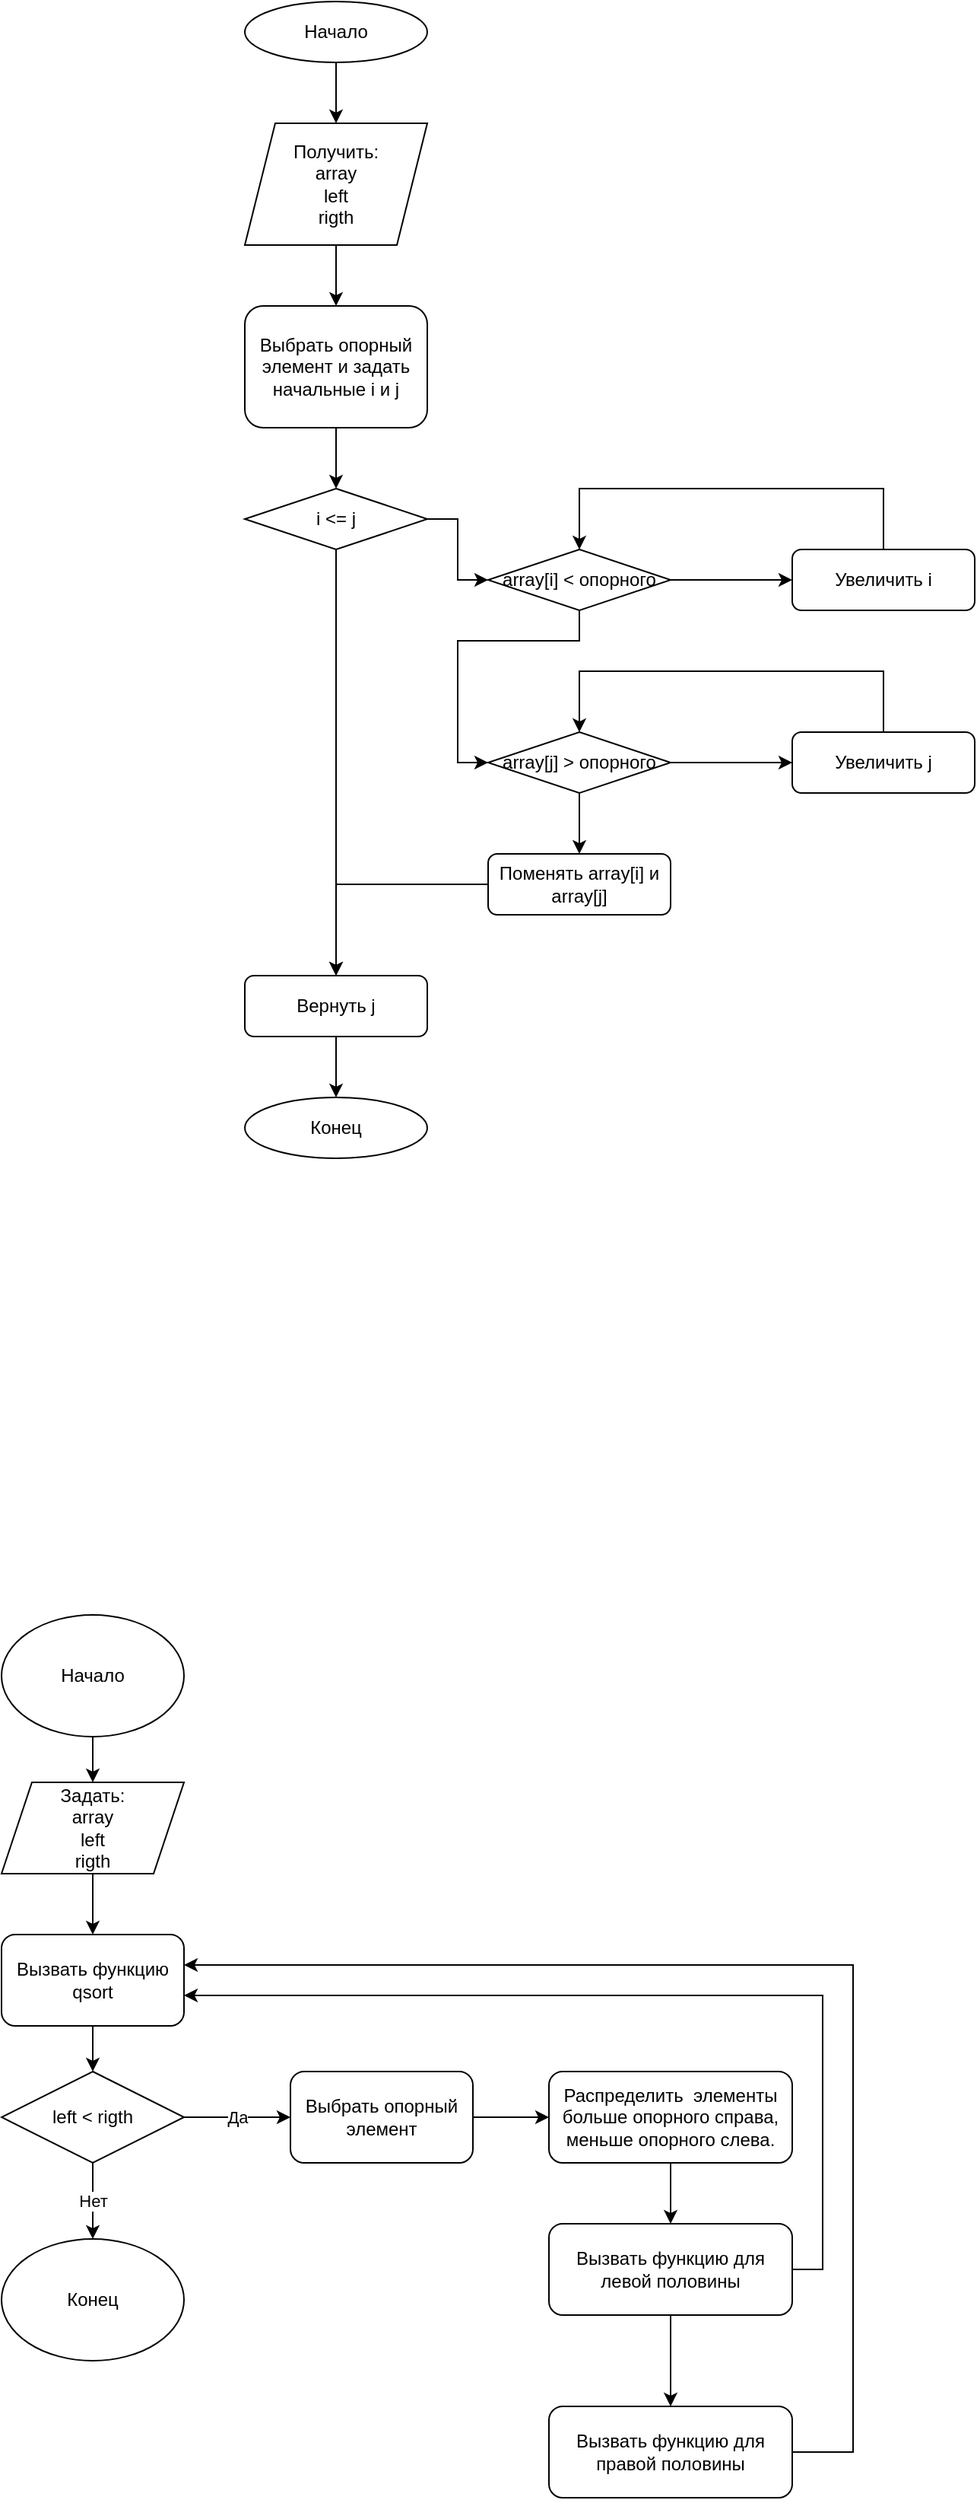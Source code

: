 <mxfile version="25.0.2" pages="6">
  <diagram id="i3Hsa-QPVh4oRGfARltU" name="Блоксхема">
    <mxGraphModel dx="1408" dy="2505" grid="1" gridSize="10" guides="1" tooltips="1" connect="1" arrows="1" fold="1" page="1" pageScale="1" pageWidth="1169" pageHeight="827" math="0" shadow="0">
      <root>
        <mxCell id="0" />
        <mxCell id="1" parent="0" />
        <mxCell id="V6hN7ZL_rzsTTCwFuk5g-14" style="edgeStyle=orthogonalEdgeStyle;rounded=0;orthogonalLoop=1;jettySize=auto;html=1;" parent="1" source="V6hN7ZL_rzsTTCwFuk5g-1" target="V6hN7ZL_rzsTTCwFuk5g-6" edge="1">
          <mxGeometry relative="1" as="geometry" />
        </mxCell>
        <mxCell id="V6hN7ZL_rzsTTCwFuk5g-1" value="Распределить&amp;nbsp; элементы больше опорного справа, меньше опорного слева." style="rounded=1;whiteSpace=wrap;html=1;" parent="1" vertex="1">
          <mxGeometry x="600" y="400" width="160" height="60" as="geometry" />
        </mxCell>
        <mxCell id="V6hN7ZL_rzsTTCwFuk5g-20" style="edgeStyle=orthogonalEdgeStyle;rounded=0;orthogonalLoop=1;jettySize=auto;html=1;startArrow=none;" parent="1" source="V6hN7ZL_rzsTTCwFuk5g-4" target="V6hN7ZL_rzsTTCwFuk5g-3" edge="1">
          <mxGeometry relative="1" as="geometry" />
        </mxCell>
        <mxCell id="V6hN7ZL_rzsTTCwFuk5g-22" style="edgeStyle=orthogonalEdgeStyle;rounded=0;orthogonalLoop=1;jettySize=auto;html=1;" parent="1" source="V6hN7ZL_rzsTTCwFuk5g-2" target="V6hN7ZL_rzsTTCwFuk5g-4" edge="1">
          <mxGeometry relative="1" as="geometry" />
        </mxCell>
        <mxCell id="V6hN7ZL_rzsTTCwFuk5g-2" value="Начало" style="ellipse;whiteSpace=wrap;html=1;" parent="1" vertex="1">
          <mxGeometry x="240" y="100" width="120" height="80" as="geometry" />
        </mxCell>
        <mxCell id="V6hN7ZL_rzsTTCwFuk5g-3" value="Вызвать функцию qsort" style="rounded=1;whiteSpace=wrap;html=1;" parent="1" vertex="1">
          <mxGeometry x="240" y="310" width="120" height="60" as="geometry" />
        </mxCell>
        <mxCell id="V6hN7ZL_rzsTTCwFuk5g-16" style="edgeStyle=orthogonalEdgeStyle;rounded=0;orthogonalLoop=1;jettySize=auto;html=1;" parent="1" source="V6hN7ZL_rzsTTCwFuk5g-3" target="V6hN7ZL_rzsTTCwFuk5g-11" edge="1">
          <mxGeometry relative="1" as="geometry" />
        </mxCell>
        <mxCell id="V6hN7ZL_rzsTTCwFuk5g-13" style="edgeStyle=orthogonalEdgeStyle;rounded=0;orthogonalLoop=1;jettySize=auto;html=1;" parent="1" source="V6hN7ZL_rzsTTCwFuk5g-5" target="V6hN7ZL_rzsTTCwFuk5g-1" edge="1">
          <mxGeometry relative="1" as="geometry" />
        </mxCell>
        <mxCell id="V6hN7ZL_rzsTTCwFuk5g-5" value="Выбрать опорный элемент" style="rounded=1;whiteSpace=wrap;html=1;" parent="1" vertex="1">
          <mxGeometry x="430" y="400" width="120" height="60" as="geometry" />
        </mxCell>
        <mxCell id="V6hN7ZL_rzsTTCwFuk5g-8" style="edgeStyle=orthogonalEdgeStyle;rounded=0;orthogonalLoop=1;jettySize=auto;html=1;" parent="1" source="V6hN7ZL_rzsTTCwFuk5g-6" target="V6hN7ZL_rzsTTCwFuk5g-3" edge="1">
          <mxGeometry relative="1" as="geometry">
            <Array as="points">
              <mxPoint x="780" y="530" />
              <mxPoint x="780" y="350" />
            </Array>
          </mxGeometry>
        </mxCell>
        <mxCell id="V6hN7ZL_rzsTTCwFuk5g-15" style="edgeStyle=orthogonalEdgeStyle;rounded=0;orthogonalLoop=1;jettySize=auto;html=1;" parent="1" source="V6hN7ZL_rzsTTCwFuk5g-6" target="V6hN7ZL_rzsTTCwFuk5g-7" edge="1">
          <mxGeometry relative="1" as="geometry" />
        </mxCell>
        <mxCell id="V6hN7ZL_rzsTTCwFuk5g-6" value="Вызвать функцию для левой половины" style="rounded=1;whiteSpace=wrap;html=1;" parent="1" vertex="1">
          <mxGeometry x="600" y="500" width="160" height="60" as="geometry" />
        </mxCell>
        <mxCell id="V6hN7ZL_rzsTTCwFuk5g-9" style="edgeStyle=orthogonalEdgeStyle;rounded=0;orthogonalLoop=1;jettySize=auto;html=1;" parent="1" source="V6hN7ZL_rzsTTCwFuk5g-7" target="V6hN7ZL_rzsTTCwFuk5g-3" edge="1">
          <mxGeometry relative="1" as="geometry">
            <Array as="points">
              <mxPoint x="800" y="650" />
              <mxPoint x="800" y="330" />
            </Array>
          </mxGeometry>
        </mxCell>
        <mxCell id="V6hN7ZL_rzsTTCwFuk5g-7" value="Вызвать функцию для правой половины" style="rounded=1;whiteSpace=wrap;html=1;" parent="1" vertex="1">
          <mxGeometry x="600" y="620" width="160" height="60" as="geometry" />
        </mxCell>
        <mxCell id="V6hN7ZL_rzsTTCwFuk5g-12" value="Да" style="edgeStyle=orthogonalEdgeStyle;rounded=0;orthogonalLoop=1;jettySize=auto;html=1;exitX=1;exitY=0.5;exitDx=0;exitDy=0;" parent="1" source="V6hN7ZL_rzsTTCwFuk5g-11" target="V6hN7ZL_rzsTTCwFuk5g-5" edge="1">
          <mxGeometry relative="1" as="geometry" />
        </mxCell>
        <mxCell id="V6hN7ZL_rzsTTCwFuk5g-18" value="Нет" style="edgeStyle=orthogonalEdgeStyle;rounded=0;orthogonalLoop=1;jettySize=auto;html=1;" parent="1" source="V6hN7ZL_rzsTTCwFuk5g-11" target="V6hN7ZL_rzsTTCwFuk5g-17" edge="1">
          <mxGeometry relative="1" as="geometry" />
        </mxCell>
        <mxCell id="V6hN7ZL_rzsTTCwFuk5g-11" value="left &amp;lt; rigth" style="rhombus;whiteSpace=wrap;html=1;" parent="1" vertex="1">
          <mxGeometry x="240" y="400" width="120" height="60" as="geometry" />
        </mxCell>
        <mxCell id="V6hN7ZL_rzsTTCwFuk5g-17" value="Конец" style="ellipse;whiteSpace=wrap;html=1;" parent="1" vertex="1">
          <mxGeometry x="240" y="510" width="120" height="80" as="geometry" />
        </mxCell>
        <mxCell id="V6hN7ZL_rzsTTCwFuk5g-4" value="Задать: &lt;br&gt;array&lt;br&gt;left&lt;br&gt;rigth" style="shape=parallelogram;perimeter=parallelogramPerimeter;whiteSpace=wrap;html=1;fixedSize=1;" parent="1" vertex="1">
          <mxGeometry x="240" y="210" width="120" height="60" as="geometry" />
        </mxCell>
        <mxCell id="dXL0R2l00EBXDBXIZpM--19" style="edgeStyle=orthogonalEdgeStyle;rounded=0;orthogonalLoop=1;jettySize=auto;html=1;" edge="1" parent="1" source="dXL0R2l00EBXDBXIZpM--1" target="dXL0R2l00EBXDBXIZpM--2">
          <mxGeometry relative="1" as="geometry" />
        </mxCell>
        <mxCell id="dXL0R2l00EBXDBXIZpM--1" value="Начало" style="ellipse;whiteSpace=wrap;html=1;" vertex="1" parent="1">
          <mxGeometry x="400" y="-960" width="120" height="40" as="geometry" />
        </mxCell>
        <mxCell id="dXL0R2l00EBXDBXIZpM--20" style="edgeStyle=orthogonalEdgeStyle;rounded=0;orthogonalLoop=1;jettySize=auto;html=1;" edge="1" parent="1" source="dXL0R2l00EBXDBXIZpM--2" target="dXL0R2l00EBXDBXIZpM--3">
          <mxGeometry relative="1" as="geometry" />
        </mxCell>
        <mxCell id="dXL0R2l00EBXDBXIZpM--2" value="Получить: &lt;br&gt;array&lt;br&gt;left&lt;br&gt;rigth" style="shape=parallelogram;perimeter=parallelogramPerimeter;whiteSpace=wrap;html=1;fixedSize=1;" vertex="1" parent="1">
          <mxGeometry x="400" y="-880" width="120" height="80" as="geometry" />
        </mxCell>
        <mxCell id="dXL0R2l00EBXDBXIZpM--21" style="edgeStyle=orthogonalEdgeStyle;rounded=0;orthogonalLoop=1;jettySize=auto;html=1;" edge="1" parent="1" source="dXL0R2l00EBXDBXIZpM--3" target="dXL0R2l00EBXDBXIZpM--5">
          <mxGeometry relative="1" as="geometry" />
        </mxCell>
        <mxCell id="dXL0R2l00EBXDBXIZpM--3" value="Выбрать опорный элемент и задать начальные i и j" style="rounded=1;whiteSpace=wrap;html=1;" vertex="1" parent="1">
          <mxGeometry x="400" y="-760" width="120" height="80" as="geometry" />
        </mxCell>
        <mxCell id="dXL0R2l00EBXDBXIZpM--13" style="edgeStyle=orthogonalEdgeStyle;rounded=0;orthogonalLoop=1;jettySize=auto;html=1;" edge="1" parent="1" source="dXL0R2l00EBXDBXIZpM--4" target="dXL0R2l00EBXDBXIZpM--6">
          <mxGeometry relative="1" as="geometry">
            <Array as="points">
              <mxPoint x="820" y="-640" />
              <mxPoint x="620" y="-640" />
            </Array>
          </mxGeometry>
        </mxCell>
        <mxCell id="dXL0R2l00EBXDBXIZpM--4" value="Увеличить i" style="rounded=1;whiteSpace=wrap;html=1;" vertex="1" parent="1">
          <mxGeometry x="760" y="-600" width="120" height="40" as="geometry" />
        </mxCell>
        <mxCell id="dXL0R2l00EBXDBXIZpM--14" style="edgeStyle=orthogonalEdgeStyle;rounded=0;orthogonalLoop=1;jettySize=auto;html=1;entryX=0;entryY=0.5;entryDx=0;entryDy=0;" edge="1" parent="1" source="dXL0R2l00EBXDBXIZpM--5" target="dXL0R2l00EBXDBXIZpM--6">
          <mxGeometry relative="1" as="geometry" />
        </mxCell>
        <mxCell id="dXL0R2l00EBXDBXIZpM--23" style="edgeStyle=orthogonalEdgeStyle;rounded=0;orthogonalLoop=1;jettySize=auto;html=1;" edge="1" parent="1" source="dXL0R2l00EBXDBXIZpM--5" target="dXL0R2l00EBXDBXIZpM--22">
          <mxGeometry relative="1" as="geometry" />
        </mxCell>
        <mxCell id="dXL0R2l00EBXDBXIZpM--5" value="i &amp;lt;= j" style="rhombus;whiteSpace=wrap;html=1;" vertex="1" parent="1">
          <mxGeometry x="400" y="-640" width="120" height="40" as="geometry" />
        </mxCell>
        <mxCell id="dXL0R2l00EBXDBXIZpM--9" style="edgeStyle=orthogonalEdgeStyle;rounded=0;orthogonalLoop=1;jettySize=auto;html=1;" edge="1" parent="1" source="dXL0R2l00EBXDBXIZpM--6" target="dXL0R2l00EBXDBXIZpM--4">
          <mxGeometry relative="1" as="geometry" />
        </mxCell>
        <mxCell id="dXL0R2l00EBXDBXIZpM--15" style="edgeStyle=orthogonalEdgeStyle;rounded=0;orthogonalLoop=1;jettySize=auto;html=1;entryX=0;entryY=0.5;entryDx=0;entryDy=0;" edge="1" parent="1" source="dXL0R2l00EBXDBXIZpM--6" target="dXL0R2l00EBXDBXIZpM--7">
          <mxGeometry relative="1" as="geometry">
            <Array as="points">
              <mxPoint x="620" y="-540" />
              <mxPoint x="540" y="-540" />
              <mxPoint x="540" y="-460" />
            </Array>
          </mxGeometry>
        </mxCell>
        <mxCell id="dXL0R2l00EBXDBXIZpM--6" value="array[i] &amp;lt; опорного" style="rhombus;whiteSpace=wrap;html=1;" vertex="1" parent="1">
          <mxGeometry x="560" y="-600" width="120" height="40" as="geometry" />
        </mxCell>
        <mxCell id="dXL0R2l00EBXDBXIZpM--10" style="edgeStyle=orthogonalEdgeStyle;rounded=0;orthogonalLoop=1;jettySize=auto;html=1;" edge="1" parent="1" source="dXL0R2l00EBXDBXIZpM--7" target="dXL0R2l00EBXDBXIZpM--8">
          <mxGeometry relative="1" as="geometry" />
        </mxCell>
        <mxCell id="dXL0R2l00EBXDBXIZpM--17" style="edgeStyle=orthogonalEdgeStyle;rounded=0;orthogonalLoop=1;jettySize=auto;html=1;" edge="1" parent="1" source="dXL0R2l00EBXDBXIZpM--7" target="dXL0R2l00EBXDBXIZpM--16">
          <mxGeometry relative="1" as="geometry" />
        </mxCell>
        <mxCell id="dXL0R2l00EBXDBXIZpM--7" value="array[j] &amp;gt; опорного" style="rhombus;whiteSpace=wrap;html=1;" vertex="1" parent="1">
          <mxGeometry x="560" y="-480" width="120" height="40" as="geometry" />
        </mxCell>
        <mxCell id="dXL0R2l00EBXDBXIZpM--12" style="edgeStyle=orthogonalEdgeStyle;rounded=0;orthogonalLoop=1;jettySize=auto;html=1;" edge="1" parent="1" source="dXL0R2l00EBXDBXIZpM--8" target="dXL0R2l00EBXDBXIZpM--7">
          <mxGeometry relative="1" as="geometry">
            <Array as="points">
              <mxPoint x="820" y="-520" />
              <mxPoint x="620" y="-520" />
            </Array>
          </mxGeometry>
        </mxCell>
        <mxCell id="dXL0R2l00EBXDBXIZpM--8" value="Увеличить j" style="rounded=1;whiteSpace=wrap;html=1;" vertex="1" parent="1">
          <mxGeometry x="760" y="-480" width="120" height="40" as="geometry" />
        </mxCell>
        <mxCell id="dXL0R2l00EBXDBXIZpM--24" style="edgeStyle=orthogonalEdgeStyle;rounded=0;orthogonalLoop=1;jettySize=auto;html=1;" edge="1" parent="1" source="dXL0R2l00EBXDBXIZpM--16" target="dXL0R2l00EBXDBXIZpM--22">
          <mxGeometry relative="1" as="geometry" />
        </mxCell>
        <mxCell id="dXL0R2l00EBXDBXIZpM--16" value="Поменять array[i] и array[j]" style="rounded=1;whiteSpace=wrap;html=1;" vertex="1" parent="1">
          <mxGeometry x="560" y="-400" width="120" height="40" as="geometry" />
        </mxCell>
        <mxCell id="dXL0R2l00EBXDBXIZpM--26" style="edgeStyle=orthogonalEdgeStyle;rounded=0;orthogonalLoop=1;jettySize=auto;html=1;entryX=0.5;entryY=0;entryDx=0;entryDy=0;" edge="1" parent="1" source="dXL0R2l00EBXDBXIZpM--22" target="dXL0R2l00EBXDBXIZpM--25">
          <mxGeometry relative="1" as="geometry" />
        </mxCell>
        <mxCell id="dXL0R2l00EBXDBXIZpM--22" value="Вернуть j" style="rounded=1;whiteSpace=wrap;html=1;" vertex="1" parent="1">
          <mxGeometry x="400" y="-320" width="120" height="40" as="geometry" />
        </mxCell>
        <mxCell id="dXL0R2l00EBXDBXIZpM--25" value="Конец" style="ellipse;whiteSpace=wrap;html=1;" vertex="1" parent="1">
          <mxGeometry x="400" y="-240" width="120" height="40" as="geometry" />
        </mxCell>
      </root>
    </mxGraphModel>
  </diagram>
  <diagram id="v4dScao50-TLB6IwzgoS" name="пошагово">
    <mxGraphModel dx="2031" dy="1117" grid="1" gridSize="10" guides="1" tooltips="1" connect="1" arrows="1" fold="1" page="1" pageScale="1" pageWidth="1169" pageHeight="827" math="0" shadow="0">
      <root>
        <mxCell id="zI0suIIj4OnqdVt1A8pc-0" />
        <mxCell id="zI0suIIj4OnqdVt1A8pc-1" parent="zI0suIIj4OnqdVt1A8pc-0" />
        <mxCell id="zI0suIIj4OnqdVt1A8pc-4" value="6" style="rounded=0;whiteSpace=wrap;html=1;" vertex="1" parent="zI0suIIj4OnqdVt1A8pc-1">
          <mxGeometry x="600" y="180" width="40" height="40" as="geometry" />
        </mxCell>
        <mxCell id="zI0suIIj4OnqdVt1A8pc-5" value="7" style="rounded=0;whiteSpace=wrap;html=1;" vertex="1" parent="zI0suIIj4OnqdVt1A8pc-1">
          <mxGeometry x="560" y="180" width="40" height="40" as="geometry" />
        </mxCell>
        <mxCell id="zI0suIIj4OnqdVt1A8pc-6" value="10" style="rounded=0;whiteSpace=wrap;html=1;" vertex="1" parent="zI0suIIj4OnqdVt1A8pc-1">
          <mxGeometry x="520" y="180" width="40" height="40" as="geometry" />
        </mxCell>
        <mxCell id="zI0suIIj4OnqdVt1A8pc-7" value="4" style="rounded=0;whiteSpace=wrap;html=1;" vertex="1" parent="zI0suIIj4OnqdVt1A8pc-1">
          <mxGeometry x="480" y="180" width="40" height="40" as="geometry" />
        </mxCell>
        <mxCell id="zI0suIIj4OnqdVt1A8pc-8" value="12" style="rounded=0;whiteSpace=wrap;html=1;" vertex="1" parent="zI0suIIj4OnqdVt1A8pc-1">
          <mxGeometry x="440" y="180" width="40" height="40" as="geometry" />
        </mxCell>
        <mxCell id="zI0suIIj4OnqdVt1A8pc-63" value="8" style="edgeStyle=orthogonalEdgeStyle;rounded=0;orthogonalLoop=1;jettySize=auto;html=1;dashed=1;startArrow=classic;startFill=1;" edge="1" parent="zI0suIIj4OnqdVt1A8pc-1" source="zI0suIIj4OnqdVt1A8pc-9" target="zI0suIIj4OnqdVt1A8pc-8">
          <mxGeometry relative="1" as="geometry" />
        </mxCell>
        <mxCell id="zI0suIIj4OnqdVt1A8pc-9" value="5" style="rounded=0;whiteSpace=wrap;html=1;" vertex="1" parent="zI0suIIj4OnqdVt1A8pc-1">
          <mxGeometry x="400" y="180" width="40" height="40" as="geometry" />
        </mxCell>
        <mxCell id="zI0suIIj4OnqdVt1A8pc-61" value="6" style="edgeStyle=orthogonalEdgeStyle;rounded=0;orthogonalLoop=1;jettySize=auto;html=1;dashed=1;startArrow=classic;startFill=1;" edge="1" parent="zI0suIIj4OnqdVt1A8pc-1" source="zI0suIIj4OnqdVt1A8pc-10" target="zI0suIIj4OnqdVt1A8pc-6">
          <mxGeometry relative="1" as="geometry">
            <Array as="points">
              <mxPoint x="380" y="120" />
              <mxPoint x="540" y="120" />
            </Array>
          </mxGeometry>
        </mxCell>
        <mxCell id="zI0suIIj4OnqdVt1A8pc-62" value="7" style="edgeStyle=orthogonalEdgeStyle;rounded=0;orthogonalLoop=1;jettySize=auto;html=1;startArrow=classic;startFill=1;strokeColor=#82b366;fillColor=#d5e8d4;strokeWidth=2;" edge="1" parent="zI0suIIj4OnqdVt1A8pc-1" source="zI0suIIj4OnqdVt1A8pc-10" target="zI0suIIj4OnqdVt1A8pc-7">
          <mxGeometry relative="1" as="geometry">
            <Array as="points">
              <mxPoint x="380" y="140" />
              <mxPoint x="500" y="140" />
            </Array>
          </mxGeometry>
        </mxCell>
        <mxCell id="zI0suIIj4OnqdVt1A8pc-10" value="8" style="rounded=0;whiteSpace=wrap;html=1;fillColor=#fff2cc;strokeColor=#d6b656;" vertex="1" parent="zI0suIIj4OnqdVt1A8pc-1">
          <mxGeometry x="360" y="180" width="40" height="40" as="geometry" />
        </mxCell>
        <mxCell id="zI0suIIj4OnqdVt1A8pc-60" value="5" style="edgeStyle=orthogonalEdgeStyle;rounded=0;orthogonalLoop=1;jettySize=auto;html=1;startArrow=classic;startFill=1;strokeColor=#82b366;fillColor=#d5e8d4;strokeWidth=2;" edge="1" parent="zI0suIIj4OnqdVt1A8pc-1" source="zI0suIIj4OnqdVt1A8pc-11" target="zI0suIIj4OnqdVt1A8pc-5">
          <mxGeometry relative="1" as="geometry">
            <Array as="points">
              <mxPoint x="340" y="100" />
              <mxPoint x="580" y="100" />
            </Array>
          </mxGeometry>
        </mxCell>
        <mxCell id="zI0suIIj4OnqdVt1A8pc-11" value="11" style="rounded=0;whiteSpace=wrap;html=1;" vertex="1" parent="zI0suIIj4OnqdVt1A8pc-1">
          <mxGeometry x="320" y="180" width="40" height="40" as="geometry" />
        </mxCell>
        <mxCell id="zI0suIIj4OnqdVt1A8pc-59" value="4" style="edgeStyle=orthogonalEdgeStyle;rounded=0;orthogonalLoop=1;jettySize=auto;html=1;dashed=1;startArrow=classic;startFill=1;" edge="1" parent="zI0suIIj4OnqdVt1A8pc-1" source="zI0suIIj4OnqdVt1A8pc-12" target="zI0suIIj4OnqdVt1A8pc-5">
          <mxGeometry relative="1" as="geometry">
            <Array as="points">
              <mxPoint x="300" y="80" />
              <mxPoint x="580" y="80" />
            </Array>
          </mxGeometry>
        </mxCell>
        <mxCell id="zI0suIIj4OnqdVt1A8pc-12" value="3" style="rounded=0;whiteSpace=wrap;html=1;" vertex="1" parent="zI0suIIj4OnqdVt1A8pc-1">
          <mxGeometry x="280" y="180" width="40" height="40" as="geometry" />
        </mxCell>
        <mxCell id="zI0suIIj4OnqdVt1A8pc-58" value="3" style="edgeStyle=orthogonalEdgeStyle;rounded=0;orthogonalLoop=1;jettySize=auto;html=1;startArrow=classic;startFill=1;dashed=1;" edge="1" parent="zI0suIIj4OnqdVt1A8pc-1" source="zI0suIIj4OnqdVt1A8pc-13" target="zI0suIIj4OnqdVt1A8pc-5">
          <mxGeometry relative="1" as="geometry">
            <Array as="points">
              <mxPoint x="260" y="60" />
              <mxPoint x="580" y="60" />
            </Array>
          </mxGeometry>
        </mxCell>
        <mxCell id="zI0suIIj4OnqdVt1A8pc-13" value="2" style="rounded=0;whiteSpace=wrap;html=1;" vertex="1" parent="zI0suIIj4OnqdVt1A8pc-1">
          <mxGeometry x="240" y="180" width="40" height="40" as="geometry" />
        </mxCell>
        <mxCell id="zI0suIIj4OnqdVt1A8pc-57" value="2" style="edgeStyle=orthogonalEdgeStyle;rounded=0;orthogonalLoop=1;jettySize=auto;html=1;startArrow=classic;startFill=1;fillColor=#d5e8d4;strokeColor=#82b366;strokeWidth=2;" edge="1" parent="zI0suIIj4OnqdVt1A8pc-1" source="zI0suIIj4OnqdVt1A8pc-14" target="zI0suIIj4OnqdVt1A8pc-4">
          <mxGeometry relative="1" as="geometry">
            <Array as="points">
              <mxPoint x="220" y="40" />
              <mxPoint x="620" y="40" />
            </Array>
          </mxGeometry>
        </mxCell>
        <mxCell id="zI0suIIj4OnqdVt1A8pc-14" value="9" style="rounded=0;whiteSpace=wrap;html=1;" vertex="1" parent="zI0suIIj4OnqdVt1A8pc-1">
          <mxGeometry x="200" y="180" width="40" height="40" as="geometry" />
        </mxCell>
        <mxCell id="zI0suIIj4OnqdVt1A8pc-54" value="1" style="edgeStyle=orthogonalEdgeStyle;rounded=0;orthogonalLoop=1;jettySize=auto;html=1;startArrow=classic;startFill=1;dashed=1;" edge="1" parent="zI0suIIj4OnqdVt1A8pc-1" source="zI0suIIj4OnqdVt1A8pc-15" target="zI0suIIj4OnqdVt1A8pc-4">
          <mxGeometry relative="1" as="geometry">
            <Array as="points">
              <mxPoint x="180" y="20" />
              <mxPoint x="620" y="20" />
            </Array>
          </mxGeometry>
        </mxCell>
        <mxCell id="zI0suIIj4OnqdVt1A8pc-15" value="1" style="rounded=0;whiteSpace=wrap;html=1;" vertex="1" parent="zI0suIIj4OnqdVt1A8pc-1">
          <mxGeometry x="160" y="180" width="40" height="40" as="geometry" />
        </mxCell>
        <mxCell id="zI0suIIj4OnqdVt1A8pc-65" value="9" style="rounded=0;whiteSpace=wrap;html=1;fillColor=#dae8fc;strokeColor=#6c8ebf;" vertex="1" parent="zI0suIIj4OnqdVt1A8pc-1">
          <mxGeometry x="600" y="220" width="40" height="40" as="geometry" />
        </mxCell>
        <mxCell id="zI0suIIj4OnqdVt1A8pc-66" value="11" style="rounded=0;whiteSpace=wrap;html=1;fillColor=#dae8fc;strokeColor=#6c8ebf;" vertex="1" parent="zI0suIIj4OnqdVt1A8pc-1">
          <mxGeometry x="560" y="220" width="40" height="40" as="geometry" />
        </mxCell>
        <mxCell id="zI0suIIj4OnqdVt1A8pc-67" value="10" style="rounded=0;whiteSpace=wrap;html=1;fillColor=#dae8fc;strokeColor=#6c8ebf;" vertex="1" parent="zI0suIIj4OnqdVt1A8pc-1">
          <mxGeometry x="520" y="220" width="40" height="40" as="geometry" />
        </mxCell>
        <mxCell id="zI0suIIj4OnqdVt1A8pc-68" value="8" style="rounded=0;whiteSpace=wrap;html=1;fillColor=#dae8fc;strokeColor=#6c8ebf;" vertex="1" parent="zI0suIIj4OnqdVt1A8pc-1">
          <mxGeometry x="480" y="220" width="40" height="40" as="geometry" />
        </mxCell>
        <mxCell id="zI0suIIj4OnqdVt1A8pc-69" value="12" style="rounded=0;whiteSpace=wrap;html=1;fillColor=#dae8fc;strokeColor=#6c8ebf;" vertex="1" parent="zI0suIIj4OnqdVt1A8pc-1">
          <mxGeometry x="440" y="220" width="40" height="40" as="geometry" />
        </mxCell>
        <mxCell id="zI0suIIj4OnqdVt1A8pc-70" value="5" style="rounded=0;whiteSpace=wrap;html=1;fillColor=#f8cecc;strokeColor=#b85450;" vertex="1" parent="zI0suIIj4OnqdVt1A8pc-1">
          <mxGeometry x="400" y="220" width="40" height="40" as="geometry" />
        </mxCell>
        <mxCell id="zI0suIIj4OnqdVt1A8pc-71" value="4" style="rounded=0;whiteSpace=wrap;html=1;fillColor=#dae8fc;strokeColor=#6c8ebf;" vertex="1" parent="zI0suIIj4OnqdVt1A8pc-1">
          <mxGeometry x="360" y="220" width="40" height="40" as="geometry" />
        </mxCell>
        <mxCell id="zI0suIIj4OnqdVt1A8pc-72" value="7" style="rounded=0;whiteSpace=wrap;html=1;fillColor=#dae8fc;strokeColor=#6c8ebf;" vertex="1" parent="zI0suIIj4OnqdVt1A8pc-1">
          <mxGeometry x="320" y="220" width="40" height="40" as="geometry" />
        </mxCell>
        <mxCell id="zI0suIIj4OnqdVt1A8pc-73" value="3" style="rounded=0;whiteSpace=wrap;html=1;fillColor=#dae8fc;strokeColor=#6c8ebf;" vertex="1" parent="zI0suIIj4OnqdVt1A8pc-1">
          <mxGeometry x="280" y="220" width="40" height="40" as="geometry" />
        </mxCell>
        <mxCell id="zI0suIIj4OnqdVt1A8pc-74" value="2" style="rounded=0;whiteSpace=wrap;html=1;fillColor=#dae8fc;strokeColor=#6c8ebf;" vertex="1" parent="zI0suIIj4OnqdVt1A8pc-1">
          <mxGeometry x="240" y="220" width="40" height="40" as="geometry" />
        </mxCell>
        <mxCell id="zI0suIIj4OnqdVt1A8pc-75" value="6" style="rounded=0;whiteSpace=wrap;html=1;fillColor=#dae8fc;strokeColor=#6c8ebf;" vertex="1" parent="zI0suIIj4OnqdVt1A8pc-1">
          <mxGeometry x="200" y="220" width="40" height="40" as="geometry" />
        </mxCell>
        <mxCell id="zI0suIIj4OnqdVt1A8pc-76" value="1" style="rounded=0;whiteSpace=wrap;html=1;fillColor=#dae8fc;strokeColor=#6c8ebf;" vertex="1" parent="zI0suIIj4OnqdVt1A8pc-1">
          <mxGeometry x="160" y="220" width="40" height="40" as="geometry" />
        </mxCell>
        <mxCell id="zI0suIIj4OnqdVt1A8pc-77" value="9" style="rounded=0;whiteSpace=wrap;html=1;" vertex="1" parent="zI0suIIj4OnqdVt1A8pc-1">
          <mxGeometry x="635" y="380" width="40" height="40" as="geometry" />
        </mxCell>
        <mxCell id="zI0suIIj4OnqdVt1A8pc-78" value="11" style="rounded=0;whiteSpace=wrap;html=1;" vertex="1" parent="zI0suIIj4OnqdVt1A8pc-1">
          <mxGeometry x="595" y="380" width="40" height="40" as="geometry" />
        </mxCell>
        <mxCell id="zI0suIIj4OnqdVt1A8pc-79" value="10" style="rounded=0;whiteSpace=wrap;html=1;fillColor=#fff2cc;strokeColor=#d6b656;" vertex="1" parent="zI0suIIj4OnqdVt1A8pc-1">
          <mxGeometry x="555" y="380" width="40" height="40" as="geometry" />
        </mxCell>
        <mxCell id="zI0suIIj4OnqdVt1A8pc-136" value="2" style="edgeStyle=orthogonalEdgeStyle;rounded=0;orthogonalLoop=1;jettySize=auto;html=1;dashed=1;startArrow=classic;startFill=1;strokeWidth=1;" edge="1" parent="zI0suIIj4OnqdVt1A8pc-1" source="zI0suIIj4OnqdVt1A8pc-80" target="zI0suIIj4OnqdVt1A8pc-78">
          <mxGeometry relative="1" as="geometry">
            <Array as="points">
              <mxPoint x="535" y="350" />
              <mxPoint x="615" y="350" />
            </Array>
          </mxGeometry>
        </mxCell>
        <mxCell id="zI0suIIj4OnqdVt1A8pc-80" value="8" style="rounded=0;whiteSpace=wrap;html=1;" vertex="1" parent="zI0suIIj4OnqdVt1A8pc-1">
          <mxGeometry x="515" y="380" width="40" height="40" as="geometry" />
        </mxCell>
        <mxCell id="zI0suIIj4OnqdVt1A8pc-135" value="1" style="edgeStyle=orthogonalEdgeStyle;rounded=0;orthogonalLoop=1;jettySize=auto;html=1;startArrow=classic;startFill=1;strokeWidth=2;fillColor=#d5e8d4;strokeColor=#82b366;" edge="1" parent="zI0suIIj4OnqdVt1A8pc-1" source="zI0suIIj4OnqdVt1A8pc-81" target="zI0suIIj4OnqdVt1A8pc-77">
          <mxGeometry relative="1" as="geometry">
            <Array as="points">
              <mxPoint x="495" y="330" />
              <mxPoint x="655" y="330" />
            </Array>
          </mxGeometry>
        </mxCell>
        <mxCell id="zI0suIIj4OnqdVt1A8pc-81" value="12" style="rounded=0;whiteSpace=wrap;html=1;" vertex="1" parent="zI0suIIj4OnqdVt1A8pc-1">
          <mxGeometry x="475" y="380" width="40" height="40" as="geometry" />
        </mxCell>
        <mxCell id="zI0suIIj4OnqdVt1A8pc-82" value="5" style="rounded=0;whiteSpace=wrap;html=1;" vertex="1" parent="zI0suIIj4OnqdVt1A8pc-1">
          <mxGeometry x="345" y="380" width="40" height="40" as="geometry" />
        </mxCell>
        <mxCell id="zI0suIIj4OnqdVt1A8pc-83" value="4" style="rounded=0;whiteSpace=wrap;html=1;" vertex="1" parent="zI0suIIj4OnqdVt1A8pc-1">
          <mxGeometry x="305" y="380" width="40" height="40" as="geometry" />
        </mxCell>
        <mxCell id="zI0suIIj4OnqdVt1A8pc-84" value="7" style="rounded=0;whiteSpace=wrap;html=1;" vertex="1" parent="zI0suIIj4OnqdVt1A8pc-1">
          <mxGeometry x="265" y="380" width="40" height="40" as="geometry" />
        </mxCell>
        <mxCell id="zI0suIIj4OnqdVt1A8pc-85" value="3" style="rounded=0;whiteSpace=wrap;html=1;fillColor=#fff2cc;strokeColor=#d6b656;" vertex="1" parent="zI0suIIj4OnqdVt1A8pc-1">
          <mxGeometry x="225" y="380" width="40" height="40" as="geometry" />
        </mxCell>
        <mxCell id="zI0suIIj4OnqdVt1A8pc-86" value="2" style="rounded=0;whiteSpace=wrap;html=1;" vertex="1" parent="zI0suIIj4OnqdVt1A8pc-1">
          <mxGeometry x="185" y="380" width="40" height="40" as="geometry" />
        </mxCell>
        <mxCell id="zI0suIIj4OnqdVt1A8pc-102" value="2" style="edgeStyle=orthogonalEdgeStyle;rounded=0;orthogonalLoop=1;jettySize=auto;html=1;dashed=1;startArrow=classic;startFill=1;strokeWidth=1;" edge="1" parent="zI0suIIj4OnqdVt1A8pc-1" source="zI0suIIj4OnqdVt1A8pc-87" target="zI0suIIj4OnqdVt1A8pc-83">
          <mxGeometry relative="1" as="geometry">
            <Array as="points">
              <mxPoint x="165" y="320" />
              <mxPoint x="325" y="320" />
            </Array>
          </mxGeometry>
        </mxCell>
        <mxCell id="zI0suIIj4OnqdVt1A8pc-103" value="3" style="edgeStyle=orthogonalEdgeStyle;rounded=0;orthogonalLoop=1;jettySize=auto;html=1;dashed=1;startArrow=classic;startFill=1;strokeWidth=1;" edge="1" parent="zI0suIIj4OnqdVt1A8pc-1" source="zI0suIIj4OnqdVt1A8pc-87" target="zI0suIIj4OnqdVt1A8pc-84">
          <mxGeometry relative="1" as="geometry">
            <Array as="points">
              <mxPoint x="165" y="340" />
              <mxPoint x="285" y="340" />
            </Array>
          </mxGeometry>
        </mxCell>
        <mxCell id="zI0suIIj4OnqdVt1A8pc-104" value="4" style="edgeStyle=orthogonalEdgeStyle;rounded=0;orthogonalLoop=1;jettySize=auto;html=1;startArrow=classic;startFill=1;strokeWidth=2;strokeColor=#82b366;fillColor=#d5e8d4;" edge="1" parent="zI0suIIj4OnqdVt1A8pc-1" source="zI0suIIj4OnqdVt1A8pc-87" target="zI0suIIj4OnqdVt1A8pc-85">
          <mxGeometry relative="1" as="geometry">
            <Array as="points">
              <mxPoint x="165" y="360" />
              <mxPoint x="245" y="360" />
            </Array>
          </mxGeometry>
        </mxCell>
        <mxCell id="zI0suIIj4OnqdVt1A8pc-87" value="6" style="rounded=0;whiteSpace=wrap;html=1;" vertex="1" parent="zI0suIIj4OnqdVt1A8pc-1">
          <mxGeometry x="145" y="380" width="40" height="40" as="geometry" />
        </mxCell>
        <mxCell id="zI0suIIj4OnqdVt1A8pc-101" value="1" style="edgeStyle=orthogonalEdgeStyle;rounded=0;orthogonalLoop=1;jettySize=auto;html=1;startArrow=classic;startFill=1;strokeWidth=1;dashed=1;" edge="1" parent="zI0suIIj4OnqdVt1A8pc-1" source="zI0suIIj4OnqdVt1A8pc-88" target="zI0suIIj4OnqdVt1A8pc-82">
          <mxGeometry relative="1" as="geometry">
            <Array as="points">
              <mxPoint x="125" y="300" />
              <mxPoint x="365" y="300" />
            </Array>
          </mxGeometry>
        </mxCell>
        <mxCell id="zI0suIIj4OnqdVt1A8pc-88" value="1" style="rounded=0;whiteSpace=wrap;html=1;" vertex="1" parent="zI0suIIj4OnqdVt1A8pc-1">
          <mxGeometry x="105" y="380" width="40" height="40" as="geometry" />
        </mxCell>
        <mxCell id="zI0suIIj4OnqdVt1A8pc-89" value="12" style="rounded=0;whiteSpace=wrap;html=1;fillColor=#dae8fc;strokeColor=#6c8ebf;" vertex="1" parent="zI0suIIj4OnqdVt1A8pc-1">
          <mxGeometry x="635" y="420" width="40" height="40" as="geometry" />
        </mxCell>
        <mxCell id="zI0suIIj4OnqdVt1A8pc-90" value="11" style="rounded=0;whiteSpace=wrap;html=1;fillColor=#dae8fc;strokeColor=#6c8ebf;" vertex="1" parent="zI0suIIj4OnqdVt1A8pc-1">
          <mxGeometry x="595" y="420" width="40" height="40" as="geometry" />
        </mxCell>
        <mxCell id="zI0suIIj4OnqdVt1A8pc-91" value="10" style="rounded=0;whiteSpace=wrap;html=1;fillColor=#f8cecc;strokeColor=#b85450;" vertex="1" parent="zI0suIIj4OnqdVt1A8pc-1">
          <mxGeometry x="555" y="420" width="40" height="40" as="geometry" />
        </mxCell>
        <mxCell id="zI0suIIj4OnqdVt1A8pc-92" value="8" style="rounded=0;whiteSpace=wrap;html=1;fillColor=#dae8fc;strokeColor=#6c8ebf;" vertex="1" parent="zI0suIIj4OnqdVt1A8pc-1">
          <mxGeometry x="515" y="420" width="40" height="40" as="geometry" />
        </mxCell>
        <mxCell id="zI0suIIj4OnqdVt1A8pc-93" value="9" style="rounded=0;whiteSpace=wrap;html=1;fillColor=#dae8fc;strokeColor=#6c8ebf;" vertex="1" parent="zI0suIIj4OnqdVt1A8pc-1">
          <mxGeometry x="475" y="420" width="40" height="40" as="geometry" />
        </mxCell>
        <mxCell id="zI0suIIj4OnqdVt1A8pc-94" value="5" style="rounded=0;whiteSpace=wrap;html=1;fillColor=#dae8fc;strokeColor=#6c8ebf;" vertex="1" parent="zI0suIIj4OnqdVt1A8pc-1">
          <mxGeometry x="345" y="420" width="40" height="40" as="geometry" />
        </mxCell>
        <mxCell id="zI0suIIj4OnqdVt1A8pc-95" value="4" style="rounded=0;whiteSpace=wrap;html=1;fillColor=#dae8fc;strokeColor=#6c8ebf;" vertex="1" parent="zI0suIIj4OnqdVt1A8pc-1">
          <mxGeometry x="305" y="420" width="40" height="40" as="geometry" />
        </mxCell>
        <mxCell id="zI0suIIj4OnqdVt1A8pc-96" value="7" style="rounded=0;whiteSpace=wrap;html=1;fillColor=#dae8fc;strokeColor=#6c8ebf;" vertex="1" parent="zI0suIIj4OnqdVt1A8pc-1">
          <mxGeometry x="265" y="420" width="40" height="40" as="geometry" />
        </mxCell>
        <mxCell id="zI0suIIj4OnqdVt1A8pc-97" value="6" style="rounded=0;whiteSpace=wrap;html=1;fillColor=#dae8fc;strokeColor=#6c8ebf;" vertex="1" parent="zI0suIIj4OnqdVt1A8pc-1">
          <mxGeometry x="225" y="420" width="40" height="40" as="geometry" />
        </mxCell>
        <mxCell id="zI0suIIj4OnqdVt1A8pc-98" value="2" style="rounded=0;whiteSpace=wrap;html=1;fillColor=#f8cecc;strokeColor=#b85450;" vertex="1" parent="zI0suIIj4OnqdVt1A8pc-1">
          <mxGeometry x="185" y="420" width="40" height="40" as="geometry" />
        </mxCell>
        <mxCell id="zI0suIIj4OnqdVt1A8pc-99" value="3" style="rounded=0;whiteSpace=wrap;html=1;fillColor=#dae8fc;strokeColor=#6c8ebf;" vertex="1" parent="zI0suIIj4OnqdVt1A8pc-1">
          <mxGeometry x="145" y="420" width="40" height="40" as="geometry" />
        </mxCell>
        <mxCell id="zI0suIIj4OnqdVt1A8pc-100" value="1" style="rounded=0;whiteSpace=wrap;html=1;fillColor=#dae8fc;strokeColor=#6c8ebf;" vertex="1" parent="zI0suIIj4OnqdVt1A8pc-1">
          <mxGeometry x="105" y="420" width="40" height="40" as="geometry" />
        </mxCell>
        <mxCell id="zI0suIIj4OnqdVt1A8pc-112" value="2" style="edgeStyle=orthogonalEdgeStyle;rounded=0;orthogonalLoop=1;jettySize=auto;html=1;startArrow=classic;startFill=1;strokeWidth=2;fillColor=#d5e8d4;strokeColor=#82b366;" edge="1" parent="zI0suIIj4OnqdVt1A8pc-1" source="zI0suIIj4OnqdVt1A8pc-105" target="zI0suIIj4OnqdVt1A8pc-106">
          <mxGeometry relative="1" as="geometry" />
        </mxCell>
        <mxCell id="zI0suIIj4OnqdVt1A8pc-105" value="2" style="rounded=0;whiteSpace=wrap;html=1;" vertex="1" parent="zI0suIIj4OnqdVt1A8pc-1">
          <mxGeometry x="160" y="539.97" width="40" height="40" as="geometry" />
        </mxCell>
        <mxCell id="zI0suIIj4OnqdVt1A8pc-106" value="3" style="rounded=0;whiteSpace=wrap;html=1;fillColor=#fff2cc;strokeColor=#d6b656;" vertex="1" parent="zI0suIIj4OnqdVt1A8pc-1">
          <mxGeometry x="120" y="539.97" width="40" height="40" as="geometry" />
        </mxCell>
        <mxCell id="zI0suIIj4OnqdVt1A8pc-111" value="1" style="edgeStyle=orthogonalEdgeStyle;rounded=0;orthogonalLoop=1;jettySize=auto;html=1;startArrow=classic;startFill=1;strokeWidth=1;dashed=1;" edge="1" parent="zI0suIIj4OnqdVt1A8pc-1" source="zI0suIIj4OnqdVt1A8pc-107" target="zI0suIIj4OnqdVt1A8pc-105">
          <mxGeometry relative="1" as="geometry">
            <Array as="points">
              <mxPoint x="100" y="499.97" />
              <mxPoint x="180" y="499.97" />
            </Array>
          </mxGeometry>
        </mxCell>
        <mxCell id="zI0suIIj4OnqdVt1A8pc-107" value="1" style="rounded=0;whiteSpace=wrap;html=1;" vertex="1" parent="zI0suIIj4OnqdVt1A8pc-1">
          <mxGeometry x="80" y="539.97" width="40" height="40" as="geometry" />
        </mxCell>
        <mxCell id="zI0suIIj4OnqdVt1A8pc-108" value="3" style="rounded=0;whiteSpace=wrap;html=1;fillColor=#dae8fc;strokeColor=#6c8ebf;" vertex="1" parent="zI0suIIj4OnqdVt1A8pc-1">
          <mxGeometry x="160" y="579.97" width="40" height="40" as="geometry" />
        </mxCell>
        <mxCell id="zI0suIIj4OnqdVt1A8pc-109" value="2" style="rounded=0;whiteSpace=wrap;html=1;fillColor=#f8cecc;strokeColor=#b85450;" vertex="1" parent="zI0suIIj4OnqdVt1A8pc-1">
          <mxGeometry x="120" y="579.97" width="40" height="40" as="geometry" />
        </mxCell>
        <mxCell id="zI0suIIj4OnqdVt1A8pc-110" value="1" style="rounded=0;whiteSpace=wrap;html=1;fillColor=#dae8fc;strokeColor=#6c8ebf;" vertex="1" parent="zI0suIIj4OnqdVt1A8pc-1">
          <mxGeometry x="80" y="579.97" width="40" height="40" as="geometry" />
        </mxCell>
        <mxCell id="zI0suIIj4OnqdVt1A8pc-113" value="5" style="rounded=0;whiteSpace=wrap;html=1;" vertex="1" parent="zI0suIIj4OnqdVt1A8pc-1">
          <mxGeometry x="365" y="539.97" width="40" height="40" as="geometry" />
        </mxCell>
        <mxCell id="zI0suIIj4OnqdVt1A8pc-114" value="4" style="rounded=0;whiteSpace=wrap;html=1;" vertex="1" parent="zI0suIIj4OnqdVt1A8pc-1">
          <mxGeometry x="325" y="539.97" width="40" height="40" as="geometry" />
        </mxCell>
        <mxCell id="zI0suIIj4OnqdVt1A8pc-122" value="2" style="edgeStyle=orthogonalEdgeStyle;rounded=0;orthogonalLoop=1;jettySize=auto;html=1;startArrow=classic;startFill=1;strokeWidth=2;fillColor=#d5e8d4;strokeColor=#82b366;" edge="1" parent="zI0suIIj4OnqdVt1A8pc-1" source="zI0suIIj4OnqdVt1A8pc-115" target="zI0suIIj4OnqdVt1A8pc-113">
          <mxGeometry relative="1" as="geometry">
            <Array as="points">
              <mxPoint x="305" y="519.97" />
              <mxPoint x="385" y="519.97" />
            </Array>
          </mxGeometry>
        </mxCell>
        <mxCell id="zI0suIIj4OnqdVt1A8pc-115" value="7" style="rounded=0;whiteSpace=wrap;html=1;fillColor=#fff2cc;strokeColor=#d6b656;" vertex="1" parent="zI0suIIj4OnqdVt1A8pc-1">
          <mxGeometry x="285" y="539.97" width="40" height="40" as="geometry" />
        </mxCell>
        <mxCell id="zI0suIIj4OnqdVt1A8pc-121" value="1" style="edgeStyle=orthogonalEdgeStyle;rounded=0;orthogonalLoop=1;jettySize=auto;html=1;startArrow=classic;startFill=1;strokeWidth=1;dashed=1;" edge="1" parent="zI0suIIj4OnqdVt1A8pc-1" source="zI0suIIj4OnqdVt1A8pc-116" target="zI0suIIj4OnqdVt1A8pc-113">
          <mxGeometry relative="1" as="geometry">
            <Array as="points">
              <mxPoint x="265" y="499.97" />
              <mxPoint x="385" y="499.97" />
            </Array>
          </mxGeometry>
        </mxCell>
        <mxCell id="zI0suIIj4OnqdVt1A8pc-116" value="6" style="rounded=0;whiteSpace=wrap;html=1;" vertex="1" parent="zI0suIIj4OnqdVt1A8pc-1">
          <mxGeometry x="245" y="539.97" width="40" height="40" as="geometry" />
        </mxCell>
        <mxCell id="zI0suIIj4OnqdVt1A8pc-117" value="7" style="rounded=0;whiteSpace=wrap;html=1;fillColor=#dae8fc;strokeColor=#6c8ebf;" vertex="1" parent="zI0suIIj4OnqdVt1A8pc-1">
          <mxGeometry x="365" y="579.97" width="40" height="40" as="geometry" />
        </mxCell>
        <mxCell id="zI0suIIj4OnqdVt1A8pc-118" value="4" style="rounded=0;whiteSpace=wrap;html=1;fillColor=#f8cecc;strokeColor=#b85450;" vertex="1" parent="zI0suIIj4OnqdVt1A8pc-1">
          <mxGeometry x="325" y="579.97" width="40" height="40" as="geometry" />
        </mxCell>
        <mxCell id="zI0suIIj4OnqdVt1A8pc-119" value="5" style="rounded=0;whiteSpace=wrap;html=1;fillColor=#dae8fc;strokeColor=#6c8ebf;" vertex="1" parent="zI0suIIj4OnqdVt1A8pc-1">
          <mxGeometry x="285" y="579.97" width="40" height="40" as="geometry" />
        </mxCell>
        <mxCell id="zI0suIIj4OnqdVt1A8pc-120" value="6" style="rounded=0;whiteSpace=wrap;html=1;fillColor=#dae8fc;strokeColor=#6c8ebf;" vertex="1" parent="zI0suIIj4OnqdVt1A8pc-1">
          <mxGeometry x="245" y="579.97" width="40" height="40" as="geometry" />
        </mxCell>
        <mxCell id="zI0suIIj4OnqdVt1A8pc-123" value="4" style="rounded=0;whiteSpace=wrap;html=1;" vertex="1" parent="zI0suIIj4OnqdVt1A8pc-1">
          <mxGeometry x="325" y="679.97" width="40" height="40" as="geometry" />
        </mxCell>
        <mxCell id="zI0suIIj4OnqdVt1A8pc-124" value="5" style="rounded=0;whiteSpace=wrap;html=1;fillColor=#fff2cc;strokeColor=#d6b656;" vertex="1" parent="zI0suIIj4OnqdVt1A8pc-1">
          <mxGeometry x="285" y="679.97" width="40" height="40" as="geometry" />
        </mxCell>
        <mxCell id="zI0suIIj4OnqdVt1A8pc-129" value="1" style="edgeStyle=orthogonalEdgeStyle;rounded=0;orthogonalLoop=1;jettySize=auto;html=1;startArrow=classic;startFill=1;strokeWidth=2;fillColor=#d5e8d4;strokeColor=#82b366;" edge="1" parent="zI0suIIj4OnqdVt1A8pc-1" source="zI0suIIj4OnqdVt1A8pc-125" target="zI0suIIj4OnqdVt1A8pc-123">
          <mxGeometry relative="1" as="geometry">
            <Array as="points">
              <mxPoint x="265" y="659.97" />
              <mxPoint x="345" y="659.97" />
            </Array>
          </mxGeometry>
        </mxCell>
        <mxCell id="zI0suIIj4OnqdVt1A8pc-125" value="6" style="rounded=0;whiteSpace=wrap;html=1;" vertex="1" parent="zI0suIIj4OnqdVt1A8pc-1">
          <mxGeometry x="245" y="679.97" width="40" height="40" as="geometry" />
        </mxCell>
        <mxCell id="zI0suIIj4OnqdVt1A8pc-126" value="6" style="rounded=0;whiteSpace=wrap;html=1;fillColor=#dae8fc;strokeColor=#6c8ebf;" vertex="1" parent="zI0suIIj4OnqdVt1A8pc-1">
          <mxGeometry x="325" y="719.97" width="40" height="40" as="geometry" />
        </mxCell>
        <mxCell id="zI0suIIj4OnqdVt1A8pc-127" value="5" style="rounded=0;whiteSpace=wrap;html=1;fillColor=#f8cecc;strokeColor=#b85450;" vertex="1" parent="zI0suIIj4OnqdVt1A8pc-1">
          <mxGeometry x="285" y="719.97" width="40" height="40" as="geometry" />
        </mxCell>
        <mxCell id="zI0suIIj4OnqdVt1A8pc-128" value="4" style="rounded=0;whiteSpace=wrap;html=1;fillColor=#dae8fc;strokeColor=#6c8ebf;" vertex="1" parent="zI0suIIj4OnqdVt1A8pc-1">
          <mxGeometry x="245" y="719.97" width="40" height="40" as="geometry" />
        </mxCell>
        <mxCell id="zI0suIIj4OnqdVt1A8pc-130" value="5" style="rounded=0;whiteSpace=wrap;html=1;" vertex="1" parent="zI0suIIj4OnqdVt1A8pc-1">
          <mxGeometry x="285" y="799.97" width="40" height="40" as="geometry" />
        </mxCell>
        <mxCell id="zI0suIIj4OnqdVt1A8pc-134" value="1" style="edgeStyle=orthogonalEdgeStyle;rounded=0;orthogonalLoop=1;jettySize=auto;html=1;dashed=1;startArrow=classic;startFill=1;strokeWidth=1;" edge="1" parent="zI0suIIj4OnqdVt1A8pc-1" source="zI0suIIj4OnqdVt1A8pc-131" target="zI0suIIj4OnqdVt1A8pc-130">
          <mxGeometry relative="1" as="geometry" />
        </mxCell>
        <mxCell id="zI0suIIj4OnqdVt1A8pc-131" value="4" style="rounded=0;whiteSpace=wrap;html=1;fillColor=#fff2cc;strokeColor=#d6b656;" vertex="1" parent="zI0suIIj4OnqdVt1A8pc-1">
          <mxGeometry x="245" y="799.97" width="40" height="40" as="geometry" />
        </mxCell>
        <mxCell id="zI0suIIj4OnqdVt1A8pc-132" value="5" style="rounded=0;whiteSpace=wrap;html=1;fillColor=#dae8fc;strokeColor=#6c8ebf;" vertex="1" parent="zI0suIIj4OnqdVt1A8pc-1">
          <mxGeometry x="285" y="839.97" width="40" height="40" as="geometry" />
        </mxCell>
        <mxCell id="zI0suIIj4OnqdVt1A8pc-133" value="4" style="rounded=0;whiteSpace=wrap;html=1;fillColor=#f8cecc;strokeColor=#b85450;" vertex="1" parent="zI0suIIj4OnqdVt1A8pc-1">
          <mxGeometry x="245" y="839.97" width="40" height="40" as="geometry" />
        </mxCell>
        <mxCell id="zI0suIIj4OnqdVt1A8pc-137" value="10" style="rounded=0;whiteSpace=wrap;html=1;" vertex="1" parent="zI0suIIj4OnqdVt1A8pc-1">
          <mxGeometry x="530" y="539.97" width="40" height="40" as="geometry" />
        </mxCell>
        <mxCell id="zI0suIIj4OnqdVt1A8pc-145" value="2" style="edgeStyle=orthogonalEdgeStyle;rounded=0;orthogonalLoop=1;jettySize=auto;html=1;startArrow=classic;startFill=1;strokeWidth=2;fillColor=#d5e8d4;strokeColor=#82b366;" edge="1" parent="zI0suIIj4OnqdVt1A8pc-1" source="zI0suIIj4OnqdVt1A8pc-138" target="zI0suIIj4OnqdVt1A8pc-139">
          <mxGeometry relative="1" as="geometry" />
        </mxCell>
        <mxCell id="zI0suIIj4OnqdVt1A8pc-138" value="8" style="rounded=0;whiteSpace=wrap;html=1;fillColor=#fff2cc;strokeColor=#d6b656;" vertex="1" parent="zI0suIIj4OnqdVt1A8pc-1">
          <mxGeometry x="490" y="539.97" width="40" height="40" as="geometry" />
        </mxCell>
        <mxCell id="zI0suIIj4OnqdVt1A8pc-143" value="1" style="edgeStyle=orthogonalEdgeStyle;rounded=0;orthogonalLoop=1;jettySize=auto;html=1;dashed=1;startArrow=classic;startFill=1;strokeWidth=1;" edge="1" parent="zI0suIIj4OnqdVt1A8pc-1" source="zI0suIIj4OnqdVt1A8pc-139" target="zI0suIIj4OnqdVt1A8pc-137">
          <mxGeometry relative="1" as="geometry">
            <Array as="points">
              <mxPoint x="470" y="499.97" />
              <mxPoint x="550" y="499.97" />
            </Array>
          </mxGeometry>
        </mxCell>
        <mxCell id="zI0suIIj4OnqdVt1A8pc-139" value="9" style="rounded=0;whiteSpace=wrap;html=1;" vertex="1" parent="zI0suIIj4OnqdVt1A8pc-1">
          <mxGeometry x="450" y="539.97" width="40" height="40" as="geometry" />
        </mxCell>
        <mxCell id="zI0suIIj4OnqdVt1A8pc-140" value="10" style="rounded=0;whiteSpace=wrap;html=1;fillColor=#dae8fc;strokeColor=#6c8ebf;" vertex="1" parent="zI0suIIj4OnqdVt1A8pc-1">
          <mxGeometry x="530" y="579.97" width="40" height="40" as="geometry" />
        </mxCell>
        <mxCell id="zI0suIIj4OnqdVt1A8pc-141" value="9" style="rounded=0;whiteSpace=wrap;html=1;fillColor=#f8cecc;strokeColor=#b85450;" vertex="1" parent="zI0suIIj4OnqdVt1A8pc-1">
          <mxGeometry x="490" y="579.97" width="40" height="40" as="geometry" />
        </mxCell>
        <mxCell id="zI0suIIj4OnqdVt1A8pc-142" value="8" style="rounded=0;whiteSpace=wrap;html=1;fillColor=#dae8fc;strokeColor=#6c8ebf;" vertex="1" parent="zI0suIIj4OnqdVt1A8pc-1">
          <mxGeometry x="450" y="579.97" width="40" height="40" as="geometry" />
        </mxCell>
        <mxCell id="zI0suIIj4OnqdVt1A8pc-146" value="9" style="rounded=0;whiteSpace=wrap;html=1;" vertex="1" parent="zI0suIIj4OnqdVt1A8pc-1">
          <mxGeometry x="490" y="679.97" width="40" height="40" as="geometry" />
        </mxCell>
        <mxCell id="zI0suIIj4OnqdVt1A8pc-150" value="1" style="edgeStyle=orthogonalEdgeStyle;rounded=0;orthogonalLoop=1;jettySize=auto;html=1;dashed=1;startArrow=classic;startFill=1;strokeWidth=1;" edge="1" parent="zI0suIIj4OnqdVt1A8pc-1" source="zI0suIIj4OnqdVt1A8pc-147" target="zI0suIIj4OnqdVt1A8pc-146">
          <mxGeometry relative="1" as="geometry" />
        </mxCell>
        <mxCell id="zI0suIIj4OnqdVt1A8pc-147" value="8" style="rounded=0;whiteSpace=wrap;html=1;fillColor=#fff2cc;strokeColor=#d6b656;" vertex="1" parent="zI0suIIj4OnqdVt1A8pc-1">
          <mxGeometry x="450" y="679.97" width="40" height="40" as="geometry" />
        </mxCell>
        <mxCell id="zI0suIIj4OnqdVt1A8pc-148" value="9" style="rounded=0;whiteSpace=wrap;html=1;fillColor=#dae8fc;strokeColor=#6c8ebf;" vertex="1" parent="zI0suIIj4OnqdVt1A8pc-1">
          <mxGeometry x="490" y="719.97" width="40" height="40" as="geometry" />
        </mxCell>
        <mxCell id="zI0suIIj4OnqdVt1A8pc-149" value="8" style="rounded=0;whiteSpace=wrap;html=1;fillColor=#f8cecc;strokeColor=#b85450;" vertex="1" parent="zI0suIIj4OnqdVt1A8pc-1">
          <mxGeometry x="450" y="719.97" width="40" height="40" as="geometry" />
        </mxCell>
        <mxCell id="zI0suIIj4OnqdVt1A8pc-151" value="12" style="rounded=0;whiteSpace=wrap;html=1;" vertex="1" parent="zI0suIIj4OnqdVt1A8pc-1">
          <mxGeometry x="665" y="539.97" width="40" height="40" as="geometry" />
        </mxCell>
        <mxCell id="zI0suIIj4OnqdVt1A8pc-155" value="1" style="edgeStyle=orthogonalEdgeStyle;rounded=0;orthogonalLoop=1;jettySize=auto;html=1;dashed=1;startArrow=classic;startFill=1;strokeWidth=1;" edge="1" parent="zI0suIIj4OnqdVt1A8pc-1" source="zI0suIIj4OnqdVt1A8pc-152" target="zI0suIIj4OnqdVt1A8pc-151">
          <mxGeometry relative="1" as="geometry" />
        </mxCell>
        <mxCell id="zI0suIIj4OnqdVt1A8pc-152" value="11" style="rounded=0;whiteSpace=wrap;html=1;fillColor=#fff2cc;strokeColor=#d6b656;" vertex="1" parent="zI0suIIj4OnqdVt1A8pc-1">
          <mxGeometry x="625" y="539.97" width="40" height="40" as="geometry" />
        </mxCell>
        <mxCell id="zI0suIIj4OnqdVt1A8pc-153" value="12" style="rounded=0;whiteSpace=wrap;html=1;fillColor=#dae8fc;strokeColor=#6c8ebf;" vertex="1" parent="zI0suIIj4OnqdVt1A8pc-1">
          <mxGeometry x="665" y="579.97" width="40" height="40" as="geometry" />
        </mxCell>
        <mxCell id="zI0suIIj4OnqdVt1A8pc-154" value="11" style="rounded=0;whiteSpace=wrap;html=1;fillColor=#f8cecc;strokeColor=#b85450;" vertex="1" parent="zI0suIIj4OnqdVt1A8pc-1">
          <mxGeometry x="625" y="579.97" width="40" height="40" as="geometry" />
        </mxCell>
      </root>
    </mxGraphModel>
  </diagram>
  <diagram id="8idlx4jUw18-0GUS1l1E" name="слияние">
    <mxGraphModel dx="1422" dy="782" grid="1" gridSize="10" guides="1" tooltips="1" connect="1" arrows="1" fold="1" page="1" pageScale="1" pageWidth="1169" pageHeight="827" math="0" shadow="0">
      <root>
        <mxCell id="jhl78FFdBl3yOgYXDk3E-0" />
        <mxCell id="jhl78FFdBl3yOgYXDk3E-1" parent="jhl78FFdBl3yOgYXDk3E-0" />
        <mxCell id="Ps3FLlt9jqnxmU2OMPxC-0" style="edgeStyle=orthogonalEdgeStyle;rounded=0;orthogonalLoop=1;jettySize=auto;html=1;startArrow=none;" edge="1" parent="jhl78FFdBl3yOgYXDk3E-1" source="Ps3FLlt9jqnxmU2OMPxC-9" target="Ps3FLlt9jqnxmU2OMPxC-3">
          <mxGeometry relative="1" as="geometry" />
        </mxCell>
        <mxCell id="Ps3FLlt9jqnxmU2OMPxC-1" style="edgeStyle=orthogonalEdgeStyle;rounded=0;orthogonalLoop=1;jettySize=auto;html=1;" edge="1" parent="jhl78FFdBl3yOgYXDk3E-1" source="Ps3FLlt9jqnxmU2OMPxC-2" target="Ps3FLlt9jqnxmU2OMPxC-9">
          <mxGeometry relative="1" as="geometry" />
        </mxCell>
        <mxCell id="Ps3FLlt9jqnxmU2OMPxC-2" value="Начало" style="ellipse;whiteSpace=wrap;html=1;" vertex="1" parent="jhl78FFdBl3yOgYXDk3E-1">
          <mxGeometry x="240" y="100" width="120" height="80" as="geometry" />
        </mxCell>
        <mxCell id="Ps3FLlt9jqnxmU2OMPxC-3" value="Вызвать функцию msort" style="rounded=1;whiteSpace=wrap;html=1;" vertex="1" parent="jhl78FFdBl3yOgYXDk3E-1">
          <mxGeometry x="240" y="310" width="120" height="60" as="geometry" />
        </mxCell>
        <mxCell id="Ps3FLlt9jqnxmU2OMPxC-4" style="edgeStyle=orthogonalEdgeStyle;rounded=0;orthogonalLoop=1;jettySize=auto;html=1;" edge="1" parent="jhl78FFdBl3yOgYXDk3E-1" source="Ps3FLlt9jqnxmU2OMPxC-3" target="Ps3FLlt9jqnxmU2OMPxC-7">
          <mxGeometry relative="1" as="geometry" />
        </mxCell>
        <mxCell id="Ps3FLlt9jqnxmU2OMPxC-5" value="Да" style="edgeStyle=orthogonalEdgeStyle;rounded=0;orthogonalLoop=1;jettySize=auto;html=1;exitX=1;exitY=0.5;exitDx=0;exitDy=0;" edge="1" parent="jhl78FFdBl3yOgYXDk3E-1" source="Ps3FLlt9jqnxmU2OMPxC-7" target="KOOIIfbz-_ecb6mwa63G-8">
          <mxGeometry relative="1" as="geometry">
            <mxPoint x="430" y="430" as="targetPoint" />
          </mxGeometry>
        </mxCell>
        <mxCell id="Ps3FLlt9jqnxmU2OMPxC-6" value="Нет" style="edgeStyle=orthogonalEdgeStyle;rounded=0;orthogonalLoop=1;jettySize=auto;html=1;" edge="1" parent="jhl78FFdBl3yOgYXDk3E-1" source="Ps3FLlt9jqnxmU2OMPxC-7" target="Ps3FLlt9jqnxmU2OMPxC-8">
          <mxGeometry relative="1" as="geometry" />
        </mxCell>
        <mxCell id="Ps3FLlt9jqnxmU2OMPxC-7" value="left + 1 &amp;lt;= rigth" style="rhombus;whiteSpace=wrap;html=1;" vertex="1" parent="jhl78FFdBl3yOgYXDk3E-1">
          <mxGeometry x="240" y="400" width="120" height="60" as="geometry" />
        </mxCell>
        <mxCell id="Ps3FLlt9jqnxmU2OMPxC-8" value="Конец" style="ellipse;whiteSpace=wrap;html=1;" vertex="1" parent="jhl78FFdBl3yOgYXDk3E-1">
          <mxGeometry x="240" y="510" width="120" height="80" as="geometry" />
        </mxCell>
        <mxCell id="Ps3FLlt9jqnxmU2OMPxC-9" value="Задать: &lt;br&gt;array&lt;br&gt;left&lt;br&gt;rigth" style="shape=parallelogram;perimeter=parallelogramPerimeter;whiteSpace=wrap;html=1;fixedSize=1;" vertex="1" parent="jhl78FFdBl3yOgYXDk3E-1">
          <mxGeometry x="240" y="210" width="120" height="60" as="geometry" />
        </mxCell>
        <mxCell id="KOOIIfbz-_ecb6mwa63G-6" style="edgeStyle=orthogonalEdgeStyle;rounded=0;orthogonalLoop=1;jettySize=auto;html=1;startArrow=none;startFill=0;strokeWidth=1;" edge="1" parent="jhl78FFdBl3yOgYXDk3E-1" source="KOOIIfbz-_ecb6mwa63G-0" target="KOOIIfbz-_ecb6mwa63G-3">
          <mxGeometry relative="1" as="geometry">
            <Array as="points">
              <mxPoint x="730" y="430" />
              <mxPoint x="730" y="430" />
            </Array>
          </mxGeometry>
        </mxCell>
        <mxCell id="jzosPjs7_ef3Bb9Xyw-h-6" style="edgeStyle=orthogonalEdgeStyle;rounded=0;orthogonalLoop=1;jettySize=auto;html=1;startArrow=none;startFill=0;strokeWidth=1;" edge="1" parent="jhl78FFdBl3yOgYXDk3E-1" source="KOOIIfbz-_ecb6mwa63G-0" target="jzosPjs7_ef3Bb9Xyw-h-1">
          <mxGeometry relative="1" as="geometry" />
        </mxCell>
        <mxCell id="KOOIIfbz-_ecb6mwa63G-0" value="Вызвать функцию msort" style="rounded=1;whiteSpace=wrap;html=1;" vertex="1" parent="jhl78FFdBl3yOgYXDk3E-1">
          <mxGeometry x="600" y="400" width="120" height="60" as="geometry" />
        </mxCell>
        <mxCell id="jzosPjs7_ef3Bb9Xyw-h-8" style="edgeStyle=orthogonalEdgeStyle;rounded=0;orthogonalLoop=1;jettySize=auto;html=1;startArrow=none;startFill=0;strokeWidth=1;" edge="1" parent="jhl78FFdBl3yOgYXDk3E-1" source="KOOIIfbz-_ecb6mwa63G-3" target="jzosPjs7_ef3Bb9Xyw-h-3">
          <mxGeometry relative="1" as="geometry" />
        </mxCell>
        <mxCell id="jzosPjs7_ef3Bb9Xyw-h-11" style="edgeStyle=orthogonalEdgeStyle;rounded=0;orthogonalLoop=1;jettySize=auto;html=1;startArrow=none;startFill=0;strokeWidth=1;" edge="1" parent="jhl78FFdBl3yOgYXDk3E-1" source="KOOIIfbz-_ecb6mwa63G-3" target="jzosPjs7_ef3Bb9Xyw-h-10">
          <mxGeometry relative="1" as="geometry" />
        </mxCell>
        <mxCell id="KOOIIfbz-_ecb6mwa63G-3" value="Вызвать функцию msort" style="rounded=1;whiteSpace=wrap;html=1;" vertex="1" parent="jhl78FFdBl3yOgYXDk3E-1">
          <mxGeometry x="770" y="400" width="120" height="60" as="geometry" />
        </mxCell>
        <mxCell id="jzosPjs7_ef3Bb9Xyw-h-0" style="edgeStyle=orthogonalEdgeStyle;rounded=0;orthogonalLoop=1;jettySize=auto;html=1;startArrow=none;startFill=0;strokeWidth=1;" edge="1" parent="jhl78FFdBl3yOgYXDk3E-1" source="KOOIIfbz-_ecb6mwa63G-8" target="KOOIIfbz-_ecb6mwa63G-0">
          <mxGeometry relative="1" as="geometry" />
        </mxCell>
        <mxCell id="KOOIIfbz-_ecb6mwa63G-8" value="Определить середину" style="rounded=1;whiteSpace=wrap;html=1;" vertex="1" parent="jhl78FFdBl3yOgYXDk3E-1">
          <mxGeometry x="440" y="400" width="120" height="60" as="geometry" />
        </mxCell>
        <mxCell id="jzosPjs7_ef3Bb9Xyw-h-7" style="edgeStyle=orthogonalEdgeStyle;rounded=0;orthogonalLoop=1;jettySize=auto;html=1;startArrow=none;startFill=0;strokeWidth=1;" edge="1" parent="jhl78FFdBl3yOgYXDk3E-1" source="jzosPjs7_ef3Bb9Xyw-h-1" target="Ps3FLlt9jqnxmU2OMPxC-3">
          <mxGeometry relative="1" as="geometry" />
        </mxCell>
        <mxCell id="jzosPjs7_ef3Bb9Xyw-h-1" value="Аргументы: &lt;br&gt;array&lt;br&gt;left&lt;br&gt;rigth = mid" style="shape=parallelogram;perimeter=parallelogramPerimeter;whiteSpace=wrap;html=1;fixedSize=1;" vertex="1" parent="jhl78FFdBl3yOgYXDk3E-1">
          <mxGeometry x="600" y="310" width="120" height="60" as="geometry" />
        </mxCell>
        <mxCell id="jzosPjs7_ef3Bb9Xyw-h-9" style="edgeStyle=orthogonalEdgeStyle;rounded=0;orthogonalLoop=1;jettySize=auto;html=1;startArrow=none;startFill=0;strokeWidth=1;" edge="1" parent="jhl78FFdBl3yOgYXDk3E-1" source="jzosPjs7_ef3Bb9Xyw-h-3" target="Ps3FLlt9jqnxmU2OMPxC-3">
          <mxGeometry relative="1" as="geometry">
            <Array as="points">
              <mxPoint x="830" y="280" />
              <mxPoint x="480" y="280" />
              <mxPoint x="480" y="340" />
            </Array>
          </mxGeometry>
        </mxCell>
        <mxCell id="jzosPjs7_ef3Bb9Xyw-h-3" value="Аргументы: &lt;br&gt;array&lt;br&gt;left = mid&lt;br&gt;rigth" style="shape=parallelogram;perimeter=parallelogramPerimeter;whiteSpace=wrap;html=1;fixedSize=1;" vertex="1" parent="jhl78FFdBl3yOgYXDk3E-1">
          <mxGeometry x="770" y="310" width="120" height="60" as="geometry" />
        </mxCell>
        <mxCell id="jzosPjs7_ef3Bb9Xyw-h-12" style="edgeStyle=orthogonalEdgeStyle;rounded=0;orthogonalLoop=1;jettySize=auto;html=1;startArrow=none;startFill=0;strokeWidth=1;" edge="1" parent="jhl78FFdBl3yOgYXDk3E-1" source="jzosPjs7_ef3Bb9Xyw-h-10" target="Ps3FLlt9jqnxmU2OMPxC-8">
          <mxGeometry relative="1" as="geometry" />
        </mxCell>
        <mxCell id="jzosPjs7_ef3Bb9Xyw-h-10" value="Объединить &lt;br&gt;от left -&amp;gt; mid &lt;br&gt;до mid -&amp;gt; right" style="rounded=1;whiteSpace=wrap;html=1;" vertex="1" parent="jhl78FFdBl3yOgYXDk3E-1">
          <mxGeometry x="770" y="520" width="120" height="60" as="geometry" />
        </mxCell>
      </root>
    </mxGraphModel>
  </diagram>
  <diagram id="tqyN3LiTmsFTEQXZMMG4" name="пошагово слияние">
    <mxGraphModel dx="1422" dy="782" grid="1" gridSize="10" guides="1" tooltips="1" connect="1" arrows="1" fold="1" page="1" pageScale="1" pageWidth="1169" pageHeight="827" math="0" shadow="0">
      <root>
        <mxCell id="TEnfDju9ZT69KUJdj1cd-0" />
        <mxCell id="TEnfDju9ZT69KUJdj1cd-1" parent="TEnfDju9ZT69KUJdj1cd-0" />
        <mxCell id="u4_8pnW_TPjF4UHphQ5u-0" value="6" style="rounded=0;whiteSpace=wrap;html=1;" vertex="1" parent="TEnfDju9ZT69KUJdj1cd-1">
          <mxGeometry x="785" y="40" width="40" height="40" as="geometry" />
        </mxCell>
        <mxCell id="u4_8pnW_TPjF4UHphQ5u-1" value="7" style="rounded=0;whiteSpace=wrap;html=1;" vertex="1" parent="TEnfDju9ZT69KUJdj1cd-1">
          <mxGeometry x="745" y="40" width="40" height="40" as="geometry" />
        </mxCell>
        <mxCell id="u4_8pnW_TPjF4UHphQ5u-2" value="10" style="rounded=0;whiteSpace=wrap;html=1;" vertex="1" parent="TEnfDju9ZT69KUJdj1cd-1">
          <mxGeometry x="705" y="40" width="40" height="40" as="geometry" />
        </mxCell>
        <mxCell id="u4_8pnW_TPjF4UHphQ5u-3" value="4" style="rounded=0;whiteSpace=wrap;html=1;" vertex="1" parent="TEnfDju9ZT69KUJdj1cd-1">
          <mxGeometry x="665" y="40" width="40" height="40" as="geometry" />
        </mxCell>
        <mxCell id="u4_8pnW_TPjF4UHphQ5u-4" value="12" style="rounded=0;whiteSpace=wrap;html=1;" vertex="1" parent="TEnfDju9ZT69KUJdj1cd-1">
          <mxGeometry x="625" y="40" width="40" height="40" as="geometry" />
        </mxCell>
        <mxCell id="u4_8pnW_TPjF4UHphQ5u-5" value="5" style="rounded=0;whiteSpace=wrap;html=1;" vertex="1" parent="TEnfDju9ZT69KUJdj1cd-1">
          <mxGeometry x="585" y="40" width="40" height="40" as="geometry" />
        </mxCell>
        <mxCell id="u4_8pnW_TPjF4UHphQ5u-6" value="8" style="rounded=0;whiteSpace=wrap;html=1;" vertex="1" parent="TEnfDju9ZT69KUJdj1cd-1">
          <mxGeometry x="545" y="40" width="40" height="40" as="geometry" />
        </mxCell>
        <mxCell id="u4_8pnW_TPjF4UHphQ5u-7" value="11" style="rounded=0;whiteSpace=wrap;html=1;" vertex="1" parent="TEnfDju9ZT69KUJdj1cd-1">
          <mxGeometry x="505" y="40" width="40" height="40" as="geometry" />
        </mxCell>
        <mxCell id="u4_8pnW_TPjF4UHphQ5u-8" value="3" style="rounded=0;whiteSpace=wrap;html=1;" vertex="1" parent="TEnfDju9ZT69KUJdj1cd-1">
          <mxGeometry x="465" y="40" width="40" height="40" as="geometry" />
        </mxCell>
        <mxCell id="u4_8pnW_TPjF4UHphQ5u-9" value="2" style="rounded=0;whiteSpace=wrap;html=1;" vertex="1" parent="TEnfDju9ZT69KUJdj1cd-1">
          <mxGeometry x="425" y="40" width="40" height="40" as="geometry" />
        </mxCell>
        <mxCell id="u4_8pnW_TPjF4UHphQ5u-10" value="9" style="rounded=0;whiteSpace=wrap;html=1;" vertex="1" parent="TEnfDju9ZT69KUJdj1cd-1">
          <mxGeometry x="385" y="40" width="40" height="40" as="geometry" />
        </mxCell>
        <mxCell id="u4_8pnW_TPjF4UHphQ5u-11" value="1" style="rounded=0;whiteSpace=wrap;html=1;" vertex="1" parent="TEnfDju9ZT69KUJdj1cd-1">
          <mxGeometry x="345" y="40" width="40" height="40" as="geometry" />
        </mxCell>
        <mxCell id="u4_8pnW_TPjF4UHphQ5u-12" value="6" style="rounded=0;whiteSpace=wrap;html=1;" vertex="1" parent="TEnfDju9ZT69KUJdj1cd-1">
          <mxGeometry x="1000" y="120" width="40" height="40" as="geometry" />
        </mxCell>
        <mxCell id="u4_8pnW_TPjF4UHphQ5u-13" value="7" style="rounded=0;whiteSpace=wrap;html=1;" vertex="1" parent="TEnfDju9ZT69KUJdj1cd-1">
          <mxGeometry x="960" y="120" width="40" height="40" as="geometry" />
        </mxCell>
        <mxCell id="u4_8pnW_TPjF4UHphQ5u-14" value="10" style="rounded=0;whiteSpace=wrap;html=1;" vertex="1" parent="TEnfDju9ZT69KUJdj1cd-1">
          <mxGeometry x="920" y="120" width="40" height="40" as="geometry" />
        </mxCell>
        <mxCell id="u4_8pnW_TPjF4UHphQ5u-15" value="4" style="rounded=0;whiteSpace=wrap;html=1;" vertex="1" parent="TEnfDju9ZT69KUJdj1cd-1">
          <mxGeometry x="880" y="120" width="40" height="40" as="geometry" />
        </mxCell>
        <mxCell id="u4_8pnW_TPjF4UHphQ5u-16" value="12" style="rounded=0;whiteSpace=wrap;html=1;" vertex="1" parent="TEnfDju9ZT69KUJdj1cd-1">
          <mxGeometry x="840" y="120" width="40" height="40" as="geometry" />
        </mxCell>
        <mxCell id="u4_8pnW_TPjF4UHphQ5u-17" value="5" style="rounded=0;whiteSpace=wrap;html=1;" vertex="1" parent="TEnfDju9ZT69KUJdj1cd-1">
          <mxGeometry x="800" y="120" width="40" height="40" as="geometry" />
        </mxCell>
        <mxCell id="u4_8pnW_TPjF4UHphQ5u-18" value="8" style="rounded=0;whiteSpace=wrap;html=1;" vertex="1" parent="TEnfDju9ZT69KUJdj1cd-1">
          <mxGeometry x="320" y="120" width="40" height="40" as="geometry" />
        </mxCell>
        <mxCell id="u4_8pnW_TPjF4UHphQ5u-19" value="11" style="rounded=0;whiteSpace=wrap;html=1;" vertex="1" parent="TEnfDju9ZT69KUJdj1cd-1">
          <mxGeometry x="280" y="120" width="40" height="40" as="geometry" />
        </mxCell>
        <mxCell id="u4_8pnW_TPjF4UHphQ5u-20" value="3" style="rounded=0;whiteSpace=wrap;html=1;" vertex="1" parent="TEnfDju9ZT69KUJdj1cd-1">
          <mxGeometry x="240" y="120" width="40" height="40" as="geometry" />
        </mxCell>
        <mxCell id="u4_8pnW_TPjF4UHphQ5u-21" value="2" style="rounded=0;whiteSpace=wrap;html=1;" vertex="1" parent="TEnfDju9ZT69KUJdj1cd-1">
          <mxGeometry x="200" y="120" width="40" height="40" as="geometry" />
        </mxCell>
        <mxCell id="u4_8pnW_TPjF4UHphQ5u-22" value="9" style="rounded=0;whiteSpace=wrap;html=1;" vertex="1" parent="TEnfDju9ZT69KUJdj1cd-1">
          <mxGeometry x="160" y="120" width="40" height="40" as="geometry" />
        </mxCell>
        <mxCell id="u4_8pnW_TPjF4UHphQ5u-23" value="1" style="rounded=0;whiteSpace=wrap;html=1;" vertex="1" parent="TEnfDju9ZT69KUJdj1cd-1">
          <mxGeometry x="120" y="120" width="40" height="40" as="geometry" />
        </mxCell>
        <mxCell id="u4_8pnW_TPjF4UHphQ5u-24" value="2" style="rounded=0;whiteSpace=wrap;html=1;" vertex="1" parent="TEnfDju9ZT69KUJdj1cd-1">
          <mxGeometry x="160" y="200" width="40" height="40" as="geometry" />
        </mxCell>
        <mxCell id="u4_8pnW_TPjF4UHphQ5u-25" value="9" style="rounded=0;whiteSpace=wrap;html=1;" vertex="1" parent="TEnfDju9ZT69KUJdj1cd-1">
          <mxGeometry x="120" y="200" width="40" height="40" as="geometry" />
        </mxCell>
        <mxCell id="u4_8pnW_TPjF4UHphQ5u-26" value="1" style="rounded=0;whiteSpace=wrap;html=1;" vertex="1" parent="TEnfDju9ZT69KUJdj1cd-1">
          <mxGeometry x="40" y="200" width="40" height="40" as="geometry" />
        </mxCell>
        <mxCell id="u4_8pnW_TPjF4UHphQ5u-27" value="8" style="rounded=0;whiteSpace=wrap;html=1;" vertex="1" parent="TEnfDju9ZT69KUJdj1cd-1">
          <mxGeometry x="400" y="200" width="40" height="40" as="geometry" />
        </mxCell>
        <mxCell id="u4_8pnW_TPjF4UHphQ5u-28" value="11" style="rounded=0;whiteSpace=wrap;html=1;" vertex="1" parent="TEnfDju9ZT69KUJdj1cd-1">
          <mxGeometry x="360" y="200" width="40" height="40" as="geometry" />
        </mxCell>
        <mxCell id="u4_8pnW_TPjF4UHphQ5u-130" value="1" style="edgeStyle=orthogonalEdgeStyle;rounded=0;jumpStyle=sharp;orthogonalLoop=1;jettySize=auto;html=1;startArrow=none;startFill=0;strokeWidth=1;" edge="1" parent="TEnfDju9ZT69KUJdj1cd-1" source="u4_8pnW_TPjF4UHphQ5u-29" target="u4_8pnW_TPjF4UHphQ5u-49">
          <mxGeometry relative="1" as="geometry" />
        </mxCell>
        <mxCell id="u4_8pnW_TPjF4UHphQ5u-29" value="3" style="rounded=0;whiteSpace=wrap;html=1;" vertex="1" parent="TEnfDju9ZT69KUJdj1cd-1">
          <mxGeometry x="280" y="200" width="40" height="40" as="geometry" />
        </mxCell>
        <mxCell id="u4_8pnW_TPjF4UHphQ5u-30" value="" style="endArrow=none;html=1;rounded=0;strokeWidth=3;dashed=1;dashPattern=1 1;" edge="1" parent="TEnfDju9ZT69KUJdj1cd-1">
          <mxGeometry width="50" height="50" relative="1" as="geometry">
            <mxPoint x="555" y="100" as="sourcePoint" />
            <mxPoint x="615" y="20" as="targetPoint" />
            <Array as="points">
              <mxPoint x="585" y="100" />
              <mxPoint x="585" y="20" />
            </Array>
          </mxGeometry>
        </mxCell>
        <mxCell id="u4_8pnW_TPjF4UHphQ5u-31" value="" style="endArrow=none;html=1;rounded=0;strokeWidth=3;dashed=1;dashPattern=1 1;" edge="1" parent="TEnfDju9ZT69KUJdj1cd-1">
          <mxGeometry width="50" height="50" relative="1" as="geometry">
            <mxPoint x="210" y="180" as="sourcePoint" />
            <mxPoint x="270" y="100" as="targetPoint" />
            <Array as="points">
              <mxPoint x="240" y="180" />
              <mxPoint x="240" y="100" />
            </Array>
          </mxGeometry>
        </mxCell>
        <mxCell id="u4_8pnW_TPjF4UHphQ5u-123" value="1" style="edgeStyle=orthogonalEdgeStyle;rounded=0;orthogonalLoop=1;jettySize=auto;html=1;startArrow=none;startFill=0;strokeWidth=1;" edge="1" parent="TEnfDju9ZT69KUJdj1cd-1" source="u4_8pnW_TPjF4UHphQ5u-32" target="u4_8pnW_TPjF4UHphQ5u-37">
          <mxGeometry relative="1" as="geometry">
            <Array as="points">
              <mxPoint x="190" y="340" />
              <mxPoint x="140" y="340" />
            </Array>
          </mxGeometry>
        </mxCell>
        <mxCell id="u4_8pnW_TPjF4UHphQ5u-32" value="2" style="rounded=0;whiteSpace=wrap;html=1;" vertex="1" parent="TEnfDju9ZT69KUJdj1cd-1">
          <mxGeometry x="170" y="280" width="40" height="40" as="geometry" />
        </mxCell>
        <mxCell id="u4_8pnW_TPjF4UHphQ5u-124" value="2" style="edgeStyle=orthogonalEdgeStyle;rounded=0;orthogonalLoop=1;jettySize=auto;html=1;startArrow=none;startFill=0;strokeWidth=1;jumpStyle=sharp;" edge="1" parent="TEnfDju9ZT69KUJdj1cd-1" source="u4_8pnW_TPjF4UHphQ5u-33" target="u4_8pnW_TPjF4UHphQ5u-38">
          <mxGeometry relative="1" as="geometry">
            <Array as="points">
              <mxPoint x="130" y="330" />
              <mxPoint x="180" y="330" />
            </Array>
          </mxGeometry>
        </mxCell>
        <mxCell id="u4_8pnW_TPjF4UHphQ5u-33" value="9" style="rounded=0;whiteSpace=wrap;html=1;" vertex="1" parent="TEnfDju9ZT69KUJdj1cd-1">
          <mxGeometry x="110" y="280" width="40" height="40" as="geometry" />
        </mxCell>
        <mxCell id="u4_8pnW_TPjF4UHphQ5u-125" value="1" style="edgeStyle=orthogonalEdgeStyle;rounded=0;jumpStyle=sharp;orthogonalLoop=1;jettySize=auto;html=1;startArrow=none;startFill=0;strokeWidth=1;" edge="1" parent="TEnfDju9ZT69KUJdj1cd-1" source="u4_8pnW_TPjF4UHphQ5u-26" target="u4_8pnW_TPjF4UHphQ5u-42">
          <mxGeometry relative="1" as="geometry">
            <mxPoint x="40" y="320.0" as="sourcePoint" />
          </mxGeometry>
        </mxCell>
        <mxCell id="u4_8pnW_TPjF4UHphQ5u-126" value="2" style="edgeStyle=orthogonalEdgeStyle;rounded=0;jumpStyle=sharp;orthogonalLoop=1;jettySize=auto;html=1;startArrow=none;startFill=0;strokeWidth=1;" edge="1" parent="TEnfDju9ZT69KUJdj1cd-1" source="u4_8pnW_TPjF4UHphQ5u-37" target="u4_8pnW_TPjF4UHphQ5u-40">
          <mxGeometry relative="1" as="geometry">
            <Array as="points">
              <mxPoint x="140" y="420" />
              <mxPoint x="100" y="420" />
            </Array>
          </mxGeometry>
        </mxCell>
        <mxCell id="u4_8pnW_TPjF4UHphQ5u-37" value="2" style="rounded=0;whiteSpace=wrap;html=1;fillColor=#dae8fc;strokeColor=#6c8ebf;" vertex="1" parent="TEnfDju9ZT69KUJdj1cd-1">
          <mxGeometry x="120" y="360" width="40" height="40" as="geometry" />
        </mxCell>
        <mxCell id="u4_8pnW_TPjF4UHphQ5u-127" value="3" style="edgeStyle=orthogonalEdgeStyle;rounded=0;jumpStyle=sharp;orthogonalLoop=1;jettySize=auto;html=1;startArrow=none;startFill=0;strokeWidth=1;" edge="1" parent="TEnfDju9ZT69KUJdj1cd-1" source="u4_8pnW_TPjF4UHphQ5u-38" target="u4_8pnW_TPjF4UHphQ5u-41">
          <mxGeometry relative="1" as="geometry">
            <Array as="points">
              <mxPoint x="180" y="460" />
            </Array>
          </mxGeometry>
        </mxCell>
        <mxCell id="u4_8pnW_TPjF4UHphQ5u-38" value="9" style="rounded=0;whiteSpace=wrap;html=1;fillColor=#dae8fc;strokeColor=#6c8ebf;" vertex="1" parent="TEnfDju9ZT69KUJdj1cd-1">
          <mxGeometry x="160" y="360" width="40" height="40" as="geometry" />
        </mxCell>
        <mxCell id="u4_8pnW_TPjF4UHphQ5u-134" value="2" style="edgeStyle=orthogonalEdgeStyle;rounded=0;jumpStyle=sharp;orthogonalLoop=1;jettySize=auto;html=1;startArrow=none;startFill=0;strokeWidth=1;" edge="1" parent="TEnfDju9ZT69KUJdj1cd-1" source="u4_8pnW_TPjF4UHphQ5u-40" target="u4_8pnW_TPjF4UHphQ5u-56">
          <mxGeometry relative="1" as="geometry">
            <Array as="points">
              <mxPoint x="100" y="530" />
              <mxPoint x="180" y="530" />
            </Array>
          </mxGeometry>
        </mxCell>
        <mxCell id="u4_8pnW_TPjF4UHphQ5u-40" value="2" style="rounded=0;whiteSpace=wrap;html=1;fillColor=#dae8fc;strokeColor=#6c8ebf;" vertex="1" parent="TEnfDju9ZT69KUJdj1cd-1">
          <mxGeometry x="80" y="440" width="40" height="40" as="geometry" />
        </mxCell>
        <mxCell id="u4_8pnW_TPjF4UHphQ5u-137" value="5" style="edgeStyle=orthogonalEdgeStyle;rounded=0;jumpStyle=sharp;orthogonalLoop=1;jettySize=auto;html=1;startArrow=none;startFill=0;strokeWidth=1;" edge="1" parent="TEnfDju9ZT69KUJdj1cd-1" source="u4_8pnW_TPjF4UHphQ5u-41" target="u4_8pnW_TPjF4UHphQ5u-57">
          <mxGeometry relative="1" as="geometry">
            <Array as="points">
              <mxPoint x="140" y="510" />
              <mxPoint x="300" y="510" />
            </Array>
          </mxGeometry>
        </mxCell>
        <mxCell id="u4_8pnW_TPjF4UHphQ5u-41" value="9" style="rounded=0;whiteSpace=wrap;html=1;fillColor=#dae8fc;strokeColor=#6c8ebf;" vertex="1" parent="TEnfDju9ZT69KUJdj1cd-1">
          <mxGeometry x="120" y="440" width="40" height="40" as="geometry" />
        </mxCell>
        <mxCell id="u4_8pnW_TPjF4UHphQ5u-133" value="1" style="edgeStyle=orthogonalEdgeStyle;rounded=0;jumpStyle=sharp;orthogonalLoop=1;jettySize=auto;html=1;startArrow=none;startFill=0;strokeWidth=1;" edge="1" parent="TEnfDju9ZT69KUJdj1cd-1" source="u4_8pnW_TPjF4UHphQ5u-42" target="u4_8pnW_TPjF4UHphQ5u-58">
          <mxGeometry relative="1" as="geometry">
            <Array as="points">
              <mxPoint x="60" y="540" />
            </Array>
          </mxGeometry>
        </mxCell>
        <mxCell id="u4_8pnW_TPjF4UHphQ5u-42" value="1" style="rounded=0;whiteSpace=wrap;html=1;fillColor=#dae8fc;strokeColor=#6c8ebf;" vertex="1" parent="TEnfDju9ZT69KUJdj1cd-1">
          <mxGeometry x="40" y="440" width="40" height="40" as="geometry" />
        </mxCell>
        <mxCell id="u4_8pnW_TPjF4UHphQ5u-129" value="2" style="edgeStyle=orthogonalEdgeStyle;rounded=0;jumpStyle=sharp;orthogonalLoop=1;jettySize=auto;html=1;startArrow=none;startFill=0;strokeWidth=1;" edge="1" parent="TEnfDju9ZT69KUJdj1cd-1" source="u4_8pnW_TPjF4UHphQ5u-43" target="u4_8pnW_TPjF4UHphQ5u-45">
          <mxGeometry relative="1" as="geometry">
            <Array as="points">
              <mxPoint x="370" y="330" />
              <mxPoint x="420" y="330" />
            </Array>
          </mxGeometry>
        </mxCell>
        <mxCell id="u4_8pnW_TPjF4UHphQ5u-43" value="11" style="rounded=0;whiteSpace=wrap;html=1;" vertex="1" parent="TEnfDju9ZT69KUJdj1cd-1">
          <mxGeometry x="350" y="280" width="40" height="40" as="geometry" />
        </mxCell>
        <mxCell id="u4_8pnW_TPjF4UHphQ5u-128" value="1" style="edgeStyle=orthogonalEdgeStyle;rounded=0;jumpStyle=sharp;orthogonalLoop=1;jettySize=auto;html=1;startArrow=none;startFill=0;strokeWidth=1;" edge="1" parent="TEnfDju9ZT69KUJdj1cd-1" source="u4_8pnW_TPjF4UHphQ5u-44" target="u4_8pnW_TPjF4UHphQ5u-46">
          <mxGeometry relative="1" as="geometry">
            <Array as="points">
              <mxPoint x="430" y="340" />
              <mxPoint x="380" y="340" />
            </Array>
          </mxGeometry>
        </mxCell>
        <mxCell id="u4_8pnW_TPjF4UHphQ5u-44" value="8" style="rounded=0;whiteSpace=wrap;html=1;" vertex="1" parent="TEnfDju9ZT69KUJdj1cd-1">
          <mxGeometry x="410" y="280" width="40" height="40" as="geometry" />
        </mxCell>
        <mxCell id="u4_8pnW_TPjF4UHphQ5u-132" value="3" style="edgeStyle=orthogonalEdgeStyle;rounded=0;jumpStyle=sharp;orthogonalLoop=1;jettySize=auto;html=1;startArrow=none;startFill=0;strokeWidth=1;" edge="1" parent="TEnfDju9ZT69KUJdj1cd-1" source="u4_8pnW_TPjF4UHphQ5u-45" target="u4_8pnW_TPjF4UHphQ5u-47">
          <mxGeometry relative="1" as="geometry">
            <Array as="points">
              <mxPoint x="420" y="460" />
            </Array>
          </mxGeometry>
        </mxCell>
        <mxCell id="u4_8pnW_TPjF4UHphQ5u-45" value="11" style="rounded=0;whiteSpace=wrap;html=1;fillColor=#dae8fc;strokeColor=#6c8ebf;" vertex="1" parent="TEnfDju9ZT69KUJdj1cd-1">
          <mxGeometry x="400" y="360" width="40" height="40" as="geometry" />
        </mxCell>
        <mxCell id="u4_8pnW_TPjF4UHphQ5u-131" value="2" style="edgeStyle=orthogonalEdgeStyle;rounded=0;jumpStyle=sharp;orthogonalLoop=1;jettySize=auto;html=1;startArrow=none;startFill=0;strokeWidth=1;" edge="1" parent="TEnfDju9ZT69KUJdj1cd-1" source="u4_8pnW_TPjF4UHphQ5u-46" target="u4_8pnW_TPjF4UHphQ5u-48">
          <mxGeometry relative="1" as="geometry" />
        </mxCell>
        <mxCell id="u4_8pnW_TPjF4UHphQ5u-46" value="8" style="rounded=0;whiteSpace=wrap;html=1;fillColor=#dae8fc;strokeColor=#6c8ebf;" vertex="1" parent="TEnfDju9ZT69KUJdj1cd-1">
          <mxGeometry x="360" y="360" width="40" height="40" as="geometry" />
        </mxCell>
        <mxCell id="u4_8pnW_TPjF4UHphQ5u-138" value="6" style="edgeStyle=orthogonalEdgeStyle;rounded=0;jumpStyle=sharp;orthogonalLoop=1;jettySize=auto;html=1;startArrow=none;startFill=0;strokeWidth=1;" edge="1" parent="TEnfDju9ZT69KUJdj1cd-1" source="u4_8pnW_TPjF4UHphQ5u-47" target="u4_8pnW_TPjF4UHphQ5u-59">
          <mxGeometry relative="1" as="geometry">
            <Array as="points">
              <mxPoint x="380" y="540" />
            </Array>
          </mxGeometry>
        </mxCell>
        <mxCell id="u4_8pnW_TPjF4UHphQ5u-47" value="11" style="rounded=0;whiteSpace=wrap;html=1;fillColor=#dae8fc;strokeColor=#6c8ebf;" vertex="1" parent="TEnfDju9ZT69KUJdj1cd-1">
          <mxGeometry x="360" y="440" width="40" height="40" as="geometry" />
        </mxCell>
        <mxCell id="u4_8pnW_TPjF4UHphQ5u-136" value="4" style="edgeStyle=orthogonalEdgeStyle;rounded=0;jumpStyle=sharp;orthogonalLoop=1;jettySize=auto;html=1;startArrow=none;startFill=0;strokeWidth=1;" edge="1" parent="TEnfDju9ZT69KUJdj1cd-1" source="u4_8pnW_TPjF4UHphQ5u-48" target="u4_8pnW_TPjF4UHphQ5u-60">
          <mxGeometry relative="1" as="geometry">
            <Array as="points">
              <mxPoint x="340" y="530" />
              <mxPoint x="260" y="530" />
            </Array>
          </mxGeometry>
        </mxCell>
        <mxCell id="u4_8pnW_TPjF4UHphQ5u-48" value="8" style="rounded=0;whiteSpace=wrap;html=1;fillColor=#dae8fc;strokeColor=#6c8ebf;" vertex="1" parent="TEnfDju9ZT69KUJdj1cd-1">
          <mxGeometry x="320" y="440" width="40" height="40" as="geometry" />
        </mxCell>
        <mxCell id="u4_8pnW_TPjF4UHphQ5u-135" value="3" style="edgeStyle=orthogonalEdgeStyle;rounded=0;jumpStyle=sharp;orthogonalLoop=1;jettySize=auto;html=1;startArrow=none;startFill=0;strokeWidth=1;" edge="1" parent="TEnfDju9ZT69KUJdj1cd-1" source="u4_8pnW_TPjF4UHphQ5u-49" target="u4_8pnW_TPjF4UHphQ5u-61">
          <mxGeometry relative="1" as="geometry" />
        </mxCell>
        <mxCell id="u4_8pnW_TPjF4UHphQ5u-49" value="3" style="rounded=0;whiteSpace=wrap;html=1;fillColor=#dae8fc;strokeColor=#6c8ebf;" vertex="1" parent="TEnfDju9ZT69KUJdj1cd-1">
          <mxGeometry x="280" y="440" width="40" height="40" as="geometry" />
        </mxCell>
        <mxCell id="u4_8pnW_TPjF4UHphQ5u-156" value="2" style="edgeStyle=orthogonalEdgeStyle;rounded=0;jumpStyle=sharp;orthogonalLoop=1;jettySize=auto;html=1;startArrow=none;startFill=0;strokeWidth=1;" edge="1" parent="TEnfDju9ZT69KUJdj1cd-1" source="u4_8pnW_TPjF4UHphQ5u-56" target="u4_8pnW_TPjF4UHphQ5u-106">
          <mxGeometry relative="1" as="geometry">
            <Array as="points">
              <mxPoint x="180" y="690" />
              <mxPoint x="405" y="690" />
            </Array>
          </mxGeometry>
        </mxCell>
        <mxCell id="u4_8pnW_TPjF4UHphQ5u-56" value="2" style="rounded=0;whiteSpace=wrap;html=1;fillColor=#dae8fc;strokeColor=#6c8ebf;" vertex="1" parent="TEnfDju9ZT69KUJdj1cd-1">
          <mxGeometry x="160" y="560" width="40" height="40" as="geometry" />
        </mxCell>
        <mxCell id="u4_8pnW_TPjF4UHphQ5u-163" value="9" style="edgeStyle=orthogonalEdgeStyle;rounded=0;jumpStyle=sharp;orthogonalLoop=1;jettySize=auto;html=1;startArrow=none;startFill=0;strokeWidth=1;" edge="1" parent="TEnfDju9ZT69KUJdj1cd-1" source="u4_8pnW_TPjF4UHphQ5u-57" target="u4_8pnW_TPjF4UHphQ5u-107">
          <mxGeometry relative="1" as="geometry">
            <Array as="points">
              <mxPoint x="300" y="630" />
              <mxPoint x="685" y="630" />
            </Array>
          </mxGeometry>
        </mxCell>
        <mxCell id="u4_8pnW_TPjF4UHphQ5u-57" value="9" style="rounded=0;whiteSpace=wrap;html=1;fillColor=#dae8fc;strokeColor=#6c8ebf;" vertex="1" parent="TEnfDju9ZT69KUJdj1cd-1">
          <mxGeometry x="280" y="560" width="40" height="40" as="geometry" />
        </mxCell>
        <mxCell id="u4_8pnW_TPjF4UHphQ5u-155" value="1" style="edgeStyle=orthogonalEdgeStyle;rounded=0;jumpStyle=sharp;orthogonalLoop=1;jettySize=auto;html=1;startArrow=none;startFill=0;strokeWidth=1;" edge="1" parent="TEnfDju9ZT69KUJdj1cd-1" source="u4_8pnW_TPjF4UHphQ5u-58" target="u4_8pnW_TPjF4UHphQ5u-108">
          <mxGeometry relative="1" as="geometry">
            <Array as="points">
              <mxPoint x="140" y="700" />
              <mxPoint x="365" y="700" />
            </Array>
          </mxGeometry>
        </mxCell>
        <mxCell id="u4_8pnW_TPjF4UHphQ5u-58" value="1" style="rounded=0;whiteSpace=wrap;html=1;fillColor=#dae8fc;strokeColor=#6c8ebf;" vertex="1" parent="TEnfDju9ZT69KUJdj1cd-1">
          <mxGeometry x="120" y="560" width="40" height="40" as="geometry" />
        </mxCell>
        <mxCell id="u4_8pnW_TPjF4UHphQ5u-164" value="11" style="edgeStyle=orthogonalEdgeStyle;rounded=0;jumpStyle=sharp;orthogonalLoop=1;jettySize=auto;html=1;startArrow=none;startFill=0;strokeWidth=1;" edge="1" parent="TEnfDju9ZT69KUJdj1cd-1" source="u4_8pnW_TPjF4UHphQ5u-59" target="u4_8pnW_TPjF4UHphQ5u-109">
          <mxGeometry relative="1" as="geometry">
            <Array as="points">
              <mxPoint x="340" y="620" />
              <mxPoint x="765" y="620" />
            </Array>
          </mxGeometry>
        </mxCell>
        <mxCell id="u4_8pnW_TPjF4UHphQ5u-59" value="11" style="rounded=0;whiteSpace=wrap;html=1;fillColor=#dae8fc;strokeColor=#6c8ebf;" vertex="1" parent="TEnfDju9ZT69KUJdj1cd-1">
          <mxGeometry x="320" y="560" width="40" height="40" as="geometry" />
        </mxCell>
        <mxCell id="u4_8pnW_TPjF4UHphQ5u-162" value="8" style="edgeStyle=orthogonalEdgeStyle;rounded=0;jumpStyle=sharp;orthogonalLoop=1;jettySize=auto;html=1;startArrow=none;startFill=0;strokeWidth=1;" edge="1" parent="TEnfDju9ZT69KUJdj1cd-1" source="u4_8pnW_TPjF4UHphQ5u-60" target="u4_8pnW_TPjF4UHphQ5u-110">
          <mxGeometry relative="1" as="geometry">
            <Array as="points">
              <mxPoint x="260" y="640" />
              <mxPoint x="645" y="640" />
            </Array>
          </mxGeometry>
        </mxCell>
        <mxCell id="u4_8pnW_TPjF4UHphQ5u-60" value="8" style="rounded=0;whiteSpace=wrap;html=1;fillColor=#dae8fc;strokeColor=#6c8ebf;" vertex="1" parent="TEnfDju9ZT69KUJdj1cd-1">
          <mxGeometry x="240" y="560" width="40" height="40" as="geometry" />
        </mxCell>
        <mxCell id="u4_8pnW_TPjF4UHphQ5u-157" value="3" style="edgeStyle=orthogonalEdgeStyle;rounded=0;jumpStyle=sharp;orthogonalLoop=1;jettySize=auto;html=1;startArrow=none;startFill=0;strokeWidth=1;" edge="1" parent="TEnfDju9ZT69KUJdj1cd-1" source="u4_8pnW_TPjF4UHphQ5u-61" target="u4_8pnW_TPjF4UHphQ5u-111">
          <mxGeometry relative="1" as="geometry">
            <Array as="points">
              <mxPoint x="220" y="680" />
              <mxPoint x="445" y="680" />
            </Array>
          </mxGeometry>
        </mxCell>
        <mxCell id="u4_8pnW_TPjF4UHphQ5u-61" value="3" style="rounded=0;whiteSpace=wrap;html=1;fillColor=#dae8fc;strokeColor=#6c8ebf;" vertex="1" parent="TEnfDju9ZT69KUJdj1cd-1">
          <mxGeometry x="200" y="560" width="40" height="40" as="geometry" />
        </mxCell>
        <mxCell id="u4_8pnW_TPjF4UHphQ5u-62" value="4" style="rounded=0;whiteSpace=wrap;html=1;" vertex="1" parent="TEnfDju9ZT69KUJdj1cd-1">
          <mxGeometry x="840" y="200" width="40" height="40" as="geometry" />
        </mxCell>
        <mxCell id="u4_8pnW_TPjF4UHphQ5u-63" value="12" style="rounded=0;whiteSpace=wrap;html=1;" vertex="1" parent="TEnfDju9ZT69KUJdj1cd-1">
          <mxGeometry x="800" y="200" width="40" height="40" as="geometry" />
        </mxCell>
        <mxCell id="u4_8pnW_TPjF4UHphQ5u-144" value="2" style="edgeStyle=orthogonalEdgeStyle;rounded=0;jumpStyle=sharp;orthogonalLoop=1;jettySize=auto;html=1;startArrow=none;startFill=0;strokeWidth=1;" edge="1" parent="TEnfDju9ZT69KUJdj1cd-1" source="u4_8pnW_TPjF4UHphQ5u-64" target="u4_8pnW_TPjF4UHphQ5u-76">
          <mxGeometry relative="1" as="geometry" />
        </mxCell>
        <mxCell id="u4_8pnW_TPjF4UHphQ5u-64" value="5" style="rounded=0;whiteSpace=wrap;html=1;" vertex="1" parent="TEnfDju9ZT69KUJdj1cd-1">
          <mxGeometry x="720" y="200" width="40" height="40" as="geometry" />
        </mxCell>
        <mxCell id="u4_8pnW_TPjF4UHphQ5u-139" value="1" style="edgeStyle=orthogonalEdgeStyle;rounded=0;jumpStyle=sharp;orthogonalLoop=1;jettySize=auto;html=1;startArrow=none;startFill=0;strokeWidth=1;" edge="1" parent="TEnfDju9ZT69KUJdj1cd-1" source="u4_8pnW_TPjF4UHphQ5u-65" target="u4_8pnW_TPjF4UHphQ5u-72">
          <mxGeometry relative="1" as="geometry">
            <Array as="points">
              <mxPoint x="870" y="340" />
              <mxPoint x="820" y="340" />
            </Array>
          </mxGeometry>
        </mxCell>
        <mxCell id="u4_8pnW_TPjF4UHphQ5u-65" value="4" style="rounded=0;whiteSpace=wrap;html=1;" vertex="1" parent="TEnfDju9ZT69KUJdj1cd-1">
          <mxGeometry x="850" y="280" width="40" height="40" as="geometry" />
        </mxCell>
        <mxCell id="u4_8pnW_TPjF4UHphQ5u-140" value="2" style="edgeStyle=orthogonalEdgeStyle;rounded=0;jumpStyle=sharp;orthogonalLoop=1;jettySize=auto;html=1;startArrow=none;startFill=0;strokeWidth=1;" edge="1" parent="TEnfDju9ZT69KUJdj1cd-1" source="u4_8pnW_TPjF4UHphQ5u-66" target="u4_8pnW_TPjF4UHphQ5u-73">
          <mxGeometry relative="1" as="geometry">
            <Array as="points">
              <mxPoint x="810" y="330" />
              <mxPoint x="860" y="330" />
            </Array>
          </mxGeometry>
        </mxCell>
        <mxCell id="u4_8pnW_TPjF4UHphQ5u-66" value="12" style="rounded=0;whiteSpace=wrap;html=1;" vertex="1" parent="TEnfDju9ZT69KUJdj1cd-1">
          <mxGeometry x="790" y="280" width="40" height="40" as="geometry" />
        </mxCell>
        <mxCell id="u4_8pnW_TPjF4UHphQ5u-67" value="6" style="rounded=0;whiteSpace=wrap;html=1;" vertex="1" parent="TEnfDju9ZT69KUJdj1cd-1">
          <mxGeometry x="1080" y="200" width="40" height="40" as="geometry" />
        </mxCell>
        <mxCell id="u4_8pnW_TPjF4UHphQ5u-68" value="7" style="rounded=0;whiteSpace=wrap;html=1;" vertex="1" parent="TEnfDju9ZT69KUJdj1cd-1">
          <mxGeometry x="1040" y="200" width="40" height="40" as="geometry" />
        </mxCell>
        <mxCell id="u4_8pnW_TPjF4UHphQ5u-148" value="3" style="edgeStyle=orthogonalEdgeStyle;rounded=0;jumpStyle=sharp;orthogonalLoop=1;jettySize=auto;html=1;entryX=0.5;entryY=0;entryDx=0;entryDy=0;startArrow=none;startFill=0;strokeWidth=1;" edge="1" parent="TEnfDju9ZT69KUJdj1cd-1" source="u4_8pnW_TPjF4UHphQ5u-69" target="u4_8pnW_TPjF4UHphQ5u-81">
          <mxGeometry relative="1" as="geometry">
            <Array as="points">
              <mxPoint x="980" y="300" />
              <mxPoint x="1000" y="300" />
              <mxPoint x="1000" y="420" />
              <mxPoint x="1060" y="420" />
            </Array>
          </mxGeometry>
        </mxCell>
        <mxCell id="u4_8pnW_TPjF4UHphQ5u-69" value="10" style="rounded=0;whiteSpace=wrap;html=1;" vertex="1" parent="TEnfDju9ZT69KUJdj1cd-1">
          <mxGeometry x="960" y="200" width="40" height="40" as="geometry" />
        </mxCell>
        <mxCell id="u4_8pnW_TPjF4UHphQ5u-141" value="1" style="edgeStyle=orthogonalEdgeStyle;rounded=0;jumpStyle=sharp;orthogonalLoop=1;jettySize=auto;html=1;startArrow=none;startFill=0;strokeWidth=1;" edge="1" parent="TEnfDju9ZT69KUJdj1cd-1" source="u4_8pnW_TPjF4UHphQ5u-70" target="u4_8pnW_TPjF4UHphQ5u-77">
          <mxGeometry relative="1" as="geometry">
            <Array as="points">
              <mxPoint x="1110" y="340" />
              <mxPoint x="1060" y="340" />
            </Array>
          </mxGeometry>
        </mxCell>
        <mxCell id="u4_8pnW_TPjF4UHphQ5u-70" value="6" style="rounded=0;whiteSpace=wrap;html=1;" vertex="1" parent="TEnfDju9ZT69KUJdj1cd-1">
          <mxGeometry x="1090" y="280" width="40" height="40" as="geometry" />
        </mxCell>
        <mxCell id="u4_8pnW_TPjF4UHphQ5u-142" value="2" style="edgeStyle=orthogonalEdgeStyle;rounded=0;jumpStyle=sharp;orthogonalLoop=1;jettySize=auto;html=1;startArrow=none;startFill=0;strokeWidth=1;" edge="1" parent="TEnfDju9ZT69KUJdj1cd-1" source="u4_8pnW_TPjF4UHphQ5u-71" target="u4_8pnW_TPjF4UHphQ5u-78">
          <mxGeometry relative="1" as="geometry">
            <Array as="points">
              <mxPoint x="1050" y="330" />
              <mxPoint x="1100" y="330" />
            </Array>
          </mxGeometry>
        </mxCell>
        <mxCell id="u4_8pnW_TPjF4UHphQ5u-71" value="7" style="rounded=0;whiteSpace=wrap;html=1;" vertex="1" parent="TEnfDju9ZT69KUJdj1cd-1">
          <mxGeometry x="1030" y="280" width="40" height="40" as="geometry" />
        </mxCell>
        <mxCell id="u4_8pnW_TPjF4UHphQ5u-143" value="1" style="edgeStyle=orthogonalEdgeStyle;rounded=0;jumpStyle=sharp;orthogonalLoop=1;jettySize=auto;html=1;startArrow=none;startFill=0;strokeWidth=1;" edge="1" parent="TEnfDju9ZT69KUJdj1cd-1" source="u4_8pnW_TPjF4UHphQ5u-72" target="u4_8pnW_TPjF4UHphQ5u-74">
          <mxGeometry relative="1" as="geometry" />
        </mxCell>
        <mxCell id="u4_8pnW_TPjF4UHphQ5u-72" value="4" style="rounded=0;whiteSpace=wrap;html=1;fillColor=#dae8fc;strokeColor=#6c8ebf;" vertex="1" parent="TEnfDju9ZT69KUJdj1cd-1">
          <mxGeometry x="800" y="360" width="40" height="40" as="geometry" />
        </mxCell>
        <mxCell id="u4_8pnW_TPjF4UHphQ5u-145" value="3" style="edgeStyle=orthogonalEdgeStyle;rounded=0;jumpStyle=sharp;orthogonalLoop=1;jettySize=auto;html=1;startArrow=none;startFill=0;strokeWidth=1;" edge="1" parent="TEnfDju9ZT69KUJdj1cd-1" source="u4_8pnW_TPjF4UHphQ5u-73" target="u4_8pnW_TPjF4UHphQ5u-75">
          <mxGeometry relative="1" as="geometry">
            <Array as="points">
              <mxPoint x="860" y="460" />
            </Array>
          </mxGeometry>
        </mxCell>
        <mxCell id="u4_8pnW_TPjF4UHphQ5u-73" value="12" style="rounded=0;whiteSpace=wrap;html=1;fillColor=#dae8fc;strokeColor=#6c8ebf;" vertex="1" parent="TEnfDju9ZT69KUJdj1cd-1">
          <mxGeometry x="840" y="360" width="40" height="40" as="geometry" />
        </mxCell>
        <mxCell id="u4_8pnW_TPjF4UHphQ5u-149" value="1" style="edgeStyle=orthogonalEdgeStyle;rounded=0;jumpStyle=sharp;orthogonalLoop=1;jettySize=auto;html=1;startArrow=none;startFill=0;strokeWidth=1;" edge="1" parent="TEnfDju9ZT69KUJdj1cd-1" source="u4_8pnW_TPjF4UHphQ5u-74" target="u4_8pnW_TPjF4UHphQ5u-88">
          <mxGeometry relative="1" as="geometry">
            <Array as="points">
              <mxPoint x="740" y="540" />
            </Array>
          </mxGeometry>
        </mxCell>
        <mxCell id="u4_8pnW_TPjF4UHphQ5u-74" value="4" style="rounded=0;whiteSpace=wrap;html=1;fillColor=#dae8fc;strokeColor=#6c8ebf;" vertex="1" parent="TEnfDju9ZT69KUJdj1cd-1">
          <mxGeometry x="720" y="440" width="40" height="40" as="geometry" />
        </mxCell>
        <mxCell id="u4_8pnW_TPjF4UHphQ5u-154" value="6" style="edgeStyle=orthogonalEdgeStyle;rounded=0;jumpStyle=sharp;orthogonalLoop=1;jettySize=auto;html=1;startArrow=none;startFill=0;strokeWidth=1;" edge="1" parent="TEnfDju9ZT69KUJdj1cd-1" source="u4_8pnW_TPjF4UHphQ5u-75" target="u4_8pnW_TPjF4UHphQ5u-89">
          <mxGeometry relative="1" as="geometry">
            <Array as="points">
              <mxPoint x="820" y="520" />
              <mxPoint x="1020" y="520" />
            </Array>
          </mxGeometry>
        </mxCell>
        <mxCell id="u4_8pnW_TPjF4UHphQ5u-75" value="12" style="rounded=0;whiteSpace=wrap;html=1;fillColor=#dae8fc;strokeColor=#6c8ebf;" vertex="1" parent="TEnfDju9ZT69KUJdj1cd-1">
          <mxGeometry x="800" y="440" width="40" height="40" as="geometry" />
        </mxCell>
        <mxCell id="u4_8pnW_TPjF4UHphQ5u-150" value="2" style="edgeStyle=orthogonalEdgeStyle;rounded=0;jumpStyle=sharp;orthogonalLoop=1;jettySize=auto;html=1;startArrow=none;startFill=0;strokeWidth=1;" edge="1" parent="TEnfDju9ZT69KUJdj1cd-1" source="u4_8pnW_TPjF4UHphQ5u-76" target="u4_8pnW_TPjF4UHphQ5u-90">
          <mxGeometry relative="1" as="geometry">
            <Array as="points">
              <mxPoint x="780" y="530" />
              <mxPoint x="860" y="530" />
            </Array>
          </mxGeometry>
        </mxCell>
        <mxCell id="u4_8pnW_TPjF4UHphQ5u-76" value="5" style="rounded=0;whiteSpace=wrap;html=1;fillColor=#dae8fc;strokeColor=#6c8ebf;" vertex="1" parent="TEnfDju9ZT69KUJdj1cd-1">
          <mxGeometry x="760" y="440" width="40" height="40" as="geometry" />
        </mxCell>
        <mxCell id="u4_8pnW_TPjF4UHphQ5u-146" value="1" style="edgeStyle=orthogonalEdgeStyle;rounded=0;jumpStyle=sharp;orthogonalLoop=1;jettySize=auto;html=1;startArrow=none;startFill=0;strokeWidth=1;" edge="1" parent="TEnfDju9ZT69KUJdj1cd-1" source="u4_8pnW_TPjF4UHphQ5u-77" target="u4_8pnW_TPjF4UHphQ5u-79">
          <mxGeometry relative="1" as="geometry" />
        </mxCell>
        <mxCell id="u4_8pnW_TPjF4UHphQ5u-77" value="6" style="rounded=0;whiteSpace=wrap;html=1;fillColor=#dae8fc;strokeColor=#6c8ebf;" vertex="1" parent="TEnfDju9ZT69KUJdj1cd-1">
          <mxGeometry x="1040" y="360" width="40" height="40" as="geometry" />
        </mxCell>
        <mxCell id="u4_8pnW_TPjF4UHphQ5u-147" value="2" style="edgeStyle=orthogonalEdgeStyle;rounded=0;jumpStyle=sharp;orthogonalLoop=1;jettySize=auto;html=1;startArrow=none;startFill=0;strokeWidth=1;" edge="1" parent="TEnfDju9ZT69KUJdj1cd-1" source="u4_8pnW_TPjF4UHphQ5u-78" target="u4_8pnW_TPjF4UHphQ5u-80">
          <mxGeometry relative="1" as="geometry">
            <Array as="points">
              <mxPoint x="1100" y="410" />
              <mxPoint x="1020" y="410" />
            </Array>
          </mxGeometry>
        </mxCell>
        <mxCell id="u4_8pnW_TPjF4UHphQ5u-78" value="7" style="rounded=0;whiteSpace=wrap;html=1;fillColor=#dae8fc;strokeColor=#6c8ebf;" vertex="1" parent="TEnfDju9ZT69KUJdj1cd-1">
          <mxGeometry x="1080" y="360" width="40" height="40" as="geometry" />
        </mxCell>
        <mxCell id="u4_8pnW_TPjF4UHphQ5u-151" value="3" style="edgeStyle=orthogonalEdgeStyle;rounded=0;jumpStyle=sharp;orthogonalLoop=1;jettySize=auto;html=1;startArrow=none;startFill=0;strokeWidth=1;" edge="1" parent="TEnfDju9ZT69KUJdj1cd-1" source="u4_8pnW_TPjF4UHphQ5u-79" target="u4_8pnW_TPjF4UHphQ5u-91">
          <mxGeometry relative="1" as="geometry" />
        </mxCell>
        <mxCell id="u4_8pnW_TPjF4UHphQ5u-79" value="6" style="rounded=0;whiteSpace=wrap;html=1;fillColor=#dae8fc;strokeColor=#6c8ebf;" vertex="1" parent="TEnfDju9ZT69KUJdj1cd-1">
          <mxGeometry x="960" y="440" width="40" height="40" as="geometry" />
        </mxCell>
        <mxCell id="u4_8pnW_TPjF4UHphQ5u-152" value="4" style="edgeStyle=orthogonalEdgeStyle;rounded=0;jumpStyle=sharp;orthogonalLoop=1;jettySize=auto;html=1;startArrow=none;startFill=0;strokeWidth=1;" edge="1" parent="TEnfDju9ZT69KUJdj1cd-1" source="u4_8pnW_TPjF4UHphQ5u-80" target="u4_8pnW_TPjF4UHphQ5u-92">
          <mxGeometry relative="1" as="geometry">
            <Array as="points">
              <mxPoint x="1020" y="490" />
              <mxPoint x="940" y="490" />
            </Array>
          </mxGeometry>
        </mxCell>
        <mxCell id="u4_8pnW_TPjF4UHphQ5u-80" value="7" style="rounded=0;whiteSpace=wrap;html=1;fillColor=#dae8fc;strokeColor=#6c8ebf;" vertex="1" parent="TEnfDju9ZT69KUJdj1cd-1">
          <mxGeometry x="1000" y="440" width="40" height="40" as="geometry" />
        </mxCell>
        <mxCell id="u4_8pnW_TPjF4UHphQ5u-153" value="5" style="edgeStyle=orthogonalEdgeStyle;rounded=0;jumpStyle=sharp;orthogonalLoop=1;jettySize=auto;html=1;startArrow=none;startFill=0;strokeWidth=1;" edge="1" parent="TEnfDju9ZT69KUJdj1cd-1" source="u4_8pnW_TPjF4UHphQ5u-81" target="u4_8pnW_TPjF4UHphQ5u-93">
          <mxGeometry relative="1" as="geometry">
            <Array as="points">
              <mxPoint x="1060" y="500" />
              <mxPoint x="980" y="500" />
            </Array>
          </mxGeometry>
        </mxCell>
        <mxCell id="u4_8pnW_TPjF4UHphQ5u-81" value="10" style="rounded=0;whiteSpace=wrap;html=1;fillColor=#dae8fc;strokeColor=#6c8ebf;" vertex="1" parent="TEnfDju9ZT69KUJdj1cd-1">
          <mxGeometry x="1040" y="440" width="40" height="40" as="geometry" />
        </mxCell>
        <mxCell id="u4_8pnW_TPjF4UHphQ5u-158" value="4" style="edgeStyle=orthogonalEdgeStyle;rounded=0;jumpStyle=sharp;orthogonalLoop=1;jettySize=auto;html=1;startArrow=none;startFill=0;strokeWidth=1;" edge="1" parent="TEnfDju9ZT69KUJdj1cd-1" source="u4_8pnW_TPjF4UHphQ5u-88" target="u4_8pnW_TPjF4UHphQ5u-112">
          <mxGeometry relative="1" as="geometry">
            <Array as="points">
              <mxPoint x="820" y="650" />
              <mxPoint x="485" y="650" />
            </Array>
          </mxGeometry>
        </mxCell>
        <mxCell id="u4_8pnW_TPjF4UHphQ5u-88" value="4" style="rounded=0;whiteSpace=wrap;html=1;fillColor=#dae8fc;strokeColor=#6c8ebf;" vertex="1" parent="TEnfDju9ZT69KUJdj1cd-1">
          <mxGeometry x="800" y="560" width="40" height="40" as="geometry" />
        </mxCell>
        <mxCell id="u4_8pnW_TPjF4UHphQ5u-166" value="12" style="edgeStyle=orthogonalEdgeStyle;rounded=0;jumpStyle=sharp;orthogonalLoop=1;jettySize=auto;html=1;startArrow=none;startFill=0;strokeWidth=1;" edge="1" parent="TEnfDju9ZT69KUJdj1cd-1" source="u4_8pnW_TPjF4UHphQ5u-89" target="u4_8pnW_TPjF4UHphQ5u-113">
          <mxGeometry relative="1" as="geometry">
            <Array as="points">
              <mxPoint x="1020" y="700" />
              <mxPoint x="805" y="700" />
            </Array>
          </mxGeometry>
        </mxCell>
        <mxCell id="u4_8pnW_TPjF4UHphQ5u-89" value="12" style="rounded=0;whiteSpace=wrap;html=1;fillColor=#dae8fc;strokeColor=#6c8ebf;" vertex="1" parent="TEnfDju9ZT69KUJdj1cd-1">
          <mxGeometry x="1000" y="560" width="40" height="40" as="geometry" />
        </mxCell>
        <mxCell id="u4_8pnW_TPjF4UHphQ5u-159" value="5" style="edgeStyle=orthogonalEdgeStyle;rounded=0;jumpStyle=sharp;orthogonalLoop=1;jettySize=auto;html=1;startArrow=none;startFill=0;strokeWidth=1;" edge="1" parent="TEnfDju9ZT69KUJdj1cd-1" source="u4_8pnW_TPjF4UHphQ5u-90" target="u4_8pnW_TPjF4UHphQ5u-114">
          <mxGeometry relative="1" as="geometry">
            <Array as="points">
              <mxPoint x="860" y="660" />
              <mxPoint x="525" y="660" />
            </Array>
          </mxGeometry>
        </mxCell>
        <mxCell id="u4_8pnW_TPjF4UHphQ5u-90" value="5" style="rounded=0;whiteSpace=wrap;html=1;fillColor=#dae8fc;strokeColor=#6c8ebf;" vertex="1" parent="TEnfDju9ZT69KUJdj1cd-1">
          <mxGeometry x="840" y="560" width="40" height="40" as="geometry" />
        </mxCell>
        <mxCell id="u4_8pnW_TPjF4UHphQ5u-160" value="6" style="edgeStyle=orthogonalEdgeStyle;rounded=0;jumpStyle=sharp;orthogonalLoop=1;jettySize=auto;html=1;startArrow=none;startFill=0;strokeWidth=1;" edge="1" parent="TEnfDju9ZT69KUJdj1cd-1" source="u4_8pnW_TPjF4UHphQ5u-91" target="u4_8pnW_TPjF4UHphQ5u-115">
          <mxGeometry x="0.011" y="-20" relative="1" as="geometry">
            <Array as="points">
              <mxPoint x="900" y="670" />
              <mxPoint x="565" y="670" />
            </Array>
            <mxPoint as="offset" />
          </mxGeometry>
        </mxCell>
        <mxCell id="u4_8pnW_TPjF4UHphQ5u-91" value="6" style="rounded=0;whiteSpace=wrap;html=1;fillColor=#dae8fc;strokeColor=#6c8ebf;" vertex="1" parent="TEnfDju9ZT69KUJdj1cd-1">
          <mxGeometry x="880" y="560" width="40" height="40" as="geometry" />
        </mxCell>
        <mxCell id="u4_8pnW_TPjF4UHphQ5u-161" value="7" style="edgeStyle=orthogonalEdgeStyle;rounded=0;jumpStyle=sharp;orthogonalLoop=1;jettySize=auto;html=1;startArrow=none;startFill=0;strokeWidth=1;" edge="1" parent="TEnfDju9ZT69KUJdj1cd-1" source="u4_8pnW_TPjF4UHphQ5u-92" target="u4_8pnW_TPjF4UHphQ5u-116">
          <mxGeometry relative="1" as="geometry">
            <Array as="points">
              <mxPoint x="940" y="680" />
              <mxPoint x="605" y="680" />
            </Array>
          </mxGeometry>
        </mxCell>
        <mxCell id="u4_8pnW_TPjF4UHphQ5u-92" value="7" style="rounded=0;whiteSpace=wrap;html=1;fillColor=#dae8fc;strokeColor=#6c8ebf;" vertex="1" parent="TEnfDju9ZT69KUJdj1cd-1">
          <mxGeometry x="920" y="560" width="40" height="40" as="geometry" />
        </mxCell>
        <mxCell id="u4_8pnW_TPjF4UHphQ5u-165" value="10" style="edgeStyle=orthogonalEdgeStyle;rounded=0;jumpStyle=sharp;orthogonalLoop=1;jettySize=auto;html=1;startArrow=none;startFill=0;strokeWidth=1;" edge="1" parent="TEnfDju9ZT69KUJdj1cd-1" source="u4_8pnW_TPjF4UHphQ5u-93" target="u4_8pnW_TPjF4UHphQ5u-117">
          <mxGeometry relative="1" as="geometry">
            <Array as="points">
              <mxPoint x="980" y="690" />
              <mxPoint x="725" y="690" />
            </Array>
          </mxGeometry>
        </mxCell>
        <mxCell id="u4_8pnW_TPjF4UHphQ5u-93" value="10" style="rounded=0;whiteSpace=wrap;html=1;fillColor=#dae8fc;strokeColor=#6c8ebf;" vertex="1" parent="TEnfDju9ZT69KUJdj1cd-1">
          <mxGeometry x="960" y="560" width="40" height="40" as="geometry" />
        </mxCell>
        <mxCell id="u4_8pnW_TPjF4UHphQ5u-106" value="2" style="rounded=0;whiteSpace=wrap;html=1;fillColor=#dae8fc;strokeColor=#6c8ebf;" vertex="1" parent="TEnfDju9ZT69KUJdj1cd-1">
          <mxGeometry x="385" y="720" width="40" height="40" as="geometry" />
        </mxCell>
        <mxCell id="u4_8pnW_TPjF4UHphQ5u-107" value="9" style="rounded=0;whiteSpace=wrap;html=1;fillColor=#dae8fc;strokeColor=#6c8ebf;" vertex="1" parent="TEnfDju9ZT69KUJdj1cd-1">
          <mxGeometry x="665" y="720" width="40" height="40" as="geometry" />
        </mxCell>
        <mxCell id="u4_8pnW_TPjF4UHphQ5u-108" value="1" style="rounded=0;whiteSpace=wrap;html=1;fillColor=#dae8fc;strokeColor=#6c8ebf;" vertex="1" parent="TEnfDju9ZT69KUJdj1cd-1">
          <mxGeometry x="345" y="720" width="40" height="40" as="geometry" />
        </mxCell>
        <mxCell id="u4_8pnW_TPjF4UHphQ5u-109" value="11" style="rounded=0;whiteSpace=wrap;html=1;fillColor=#dae8fc;strokeColor=#6c8ebf;" vertex="1" parent="TEnfDju9ZT69KUJdj1cd-1">
          <mxGeometry x="745" y="720" width="40" height="40" as="geometry" />
        </mxCell>
        <mxCell id="u4_8pnW_TPjF4UHphQ5u-110" value="8" style="rounded=0;whiteSpace=wrap;html=1;fillColor=#dae8fc;strokeColor=#6c8ebf;" vertex="1" parent="TEnfDju9ZT69KUJdj1cd-1">
          <mxGeometry x="625" y="720" width="40" height="40" as="geometry" />
        </mxCell>
        <mxCell id="u4_8pnW_TPjF4UHphQ5u-111" value="3" style="rounded=0;whiteSpace=wrap;html=1;fillColor=#dae8fc;strokeColor=#6c8ebf;" vertex="1" parent="TEnfDju9ZT69KUJdj1cd-1">
          <mxGeometry x="425" y="720" width="40" height="40" as="geometry" />
        </mxCell>
        <mxCell id="u4_8pnW_TPjF4UHphQ5u-112" value="4" style="rounded=0;whiteSpace=wrap;html=1;fillColor=#dae8fc;strokeColor=#6c8ebf;" vertex="1" parent="TEnfDju9ZT69KUJdj1cd-1">
          <mxGeometry x="465" y="720" width="40" height="40" as="geometry" />
        </mxCell>
        <mxCell id="u4_8pnW_TPjF4UHphQ5u-113" value="12" style="rounded=0;whiteSpace=wrap;html=1;fillColor=#dae8fc;strokeColor=#6c8ebf;" vertex="1" parent="TEnfDju9ZT69KUJdj1cd-1">
          <mxGeometry x="785" y="720" width="40" height="40" as="geometry" />
        </mxCell>
        <mxCell id="u4_8pnW_TPjF4UHphQ5u-114" value="5" style="rounded=0;whiteSpace=wrap;html=1;fillColor=#dae8fc;strokeColor=#6c8ebf;" vertex="1" parent="TEnfDju9ZT69KUJdj1cd-1">
          <mxGeometry x="505" y="720" width="40" height="40" as="geometry" />
        </mxCell>
        <mxCell id="u4_8pnW_TPjF4UHphQ5u-115" value="6" style="rounded=0;whiteSpace=wrap;html=1;fillColor=#dae8fc;strokeColor=#6c8ebf;" vertex="1" parent="TEnfDju9ZT69KUJdj1cd-1">
          <mxGeometry x="545" y="720" width="40" height="40" as="geometry" />
        </mxCell>
        <mxCell id="u4_8pnW_TPjF4UHphQ5u-116" value="7" style="rounded=0;whiteSpace=wrap;html=1;fillColor=#dae8fc;strokeColor=#6c8ebf;" vertex="1" parent="TEnfDju9ZT69KUJdj1cd-1">
          <mxGeometry x="585" y="720" width="40" height="40" as="geometry" />
        </mxCell>
        <mxCell id="u4_8pnW_TPjF4UHphQ5u-117" value="10" style="rounded=0;whiteSpace=wrap;html=1;fillColor=#dae8fc;strokeColor=#6c8ebf;" vertex="1" parent="TEnfDju9ZT69KUJdj1cd-1">
          <mxGeometry x="705" y="720" width="40" height="40" as="geometry" />
        </mxCell>
        <mxCell id="u4_8pnW_TPjF4UHphQ5u-118" value="" style="endArrow=none;html=1;rounded=0;strokeWidth=3;dashed=1;dashPattern=1 1;" edge="1" parent="TEnfDju9ZT69KUJdj1cd-1">
          <mxGeometry width="50" height="50" relative="1" as="geometry">
            <mxPoint x="890" y="180" as="sourcePoint" />
            <mxPoint x="950" y="100" as="targetPoint" />
            <Array as="points">
              <mxPoint x="920" y="180" />
              <mxPoint x="920" y="100" />
            </Array>
          </mxGeometry>
        </mxCell>
        <mxCell id="u4_8pnW_TPjF4UHphQ5u-119" value="" style="endArrow=none;html=1;rounded=0;strokeWidth=3;dashed=1;dashPattern=1 1;" edge="1" parent="TEnfDju9ZT69KUJdj1cd-1">
          <mxGeometry width="50" height="50" relative="1" as="geometry">
            <mxPoint x="810" y="260" as="sourcePoint" />
            <mxPoint x="870" y="180" as="targetPoint" />
            <Array as="points">
              <mxPoint x="840" y="260" />
              <mxPoint x="840" y="180" />
            </Array>
          </mxGeometry>
        </mxCell>
        <mxCell id="u4_8pnW_TPjF4UHphQ5u-120" value="" style="endArrow=none;html=1;rounded=0;strokeWidth=3;dashed=1;dashPattern=1 1;" edge="1" parent="TEnfDju9ZT69KUJdj1cd-1">
          <mxGeometry width="50" height="50" relative="1" as="geometry">
            <mxPoint x="1050" y="260" as="sourcePoint" />
            <mxPoint x="1110" y="180" as="targetPoint" />
            <Array as="points">
              <mxPoint x="1080" y="260" />
              <mxPoint x="1080" y="180" />
            </Array>
          </mxGeometry>
        </mxCell>
        <mxCell id="u4_8pnW_TPjF4UHphQ5u-121" value="" style="endArrow=none;html=1;rounded=0;strokeWidth=3;dashed=1;dashPattern=1 1;" edge="1" parent="TEnfDju9ZT69KUJdj1cd-1">
          <mxGeometry width="50" height="50" relative="1" as="geometry">
            <mxPoint x="370" y="260" as="sourcePoint" />
            <mxPoint x="430" y="180" as="targetPoint" />
            <Array as="points">
              <mxPoint x="400" y="260" />
              <mxPoint x="400" y="180" />
            </Array>
          </mxGeometry>
        </mxCell>
        <mxCell id="u4_8pnW_TPjF4UHphQ5u-122" value="" style="endArrow=none;html=1;rounded=0;strokeWidth=3;dashed=1;dashPattern=1 1;" edge="1" parent="TEnfDju9ZT69KUJdj1cd-1">
          <mxGeometry width="50" height="50" relative="1" as="geometry">
            <mxPoint x="130" y="260" as="sourcePoint" />
            <mxPoint x="190" y="180" as="targetPoint" />
            <Array as="points">
              <mxPoint x="160" y="260" />
              <mxPoint x="160" y="180" />
            </Array>
          </mxGeometry>
        </mxCell>
      </root>
    </mxGraphModel>
  </diagram>
  <diagram id="uMJogRqFVkoLgcgNJTdw" name="Куча">
    <mxGraphModel dx="979" dy="572" grid="1" gridSize="10" guides="1" tooltips="1" connect="1" arrows="1" fold="1" page="1" pageScale="1" pageWidth="1169" pageHeight="827" math="0" shadow="0">
      <root>
        <mxCell id="0" />
        <mxCell id="1" parent="0" />
        <mxCell id="B00TYbioaDx2_9ce5mAH-14" style="rounded=0;orthogonalLoop=1;jettySize=auto;html=1;" edge="1" parent="1" source="B00TYbioaDx2_9ce5mAH-2" target="B00TYbioaDx2_9ce5mAH-3">
          <mxGeometry relative="1" as="geometry" />
        </mxCell>
        <mxCell id="B00TYbioaDx2_9ce5mAH-15" style="rounded=0;orthogonalLoop=1;jettySize=auto;html=1;" edge="1" parent="1" source="B00TYbioaDx2_9ce5mAH-2" target="B00TYbioaDx2_9ce5mAH-4">
          <mxGeometry relative="1" as="geometry" />
        </mxCell>
        <mxCell id="B00TYbioaDx2_9ce5mAH-2" value="15 [0]" style="rounded=1;whiteSpace=wrap;html=1;" vertex="1" parent="1">
          <mxGeometry x="520" y="40" width="80" height="80" as="geometry" />
        </mxCell>
        <mxCell id="B00TYbioaDx2_9ce5mAH-16" style="edgeStyle=none;shape=connector;rounded=0;orthogonalLoop=1;jettySize=auto;html=1;strokeColor=default;align=center;verticalAlign=middle;fontFamily=Helvetica;fontSize=11;fontColor=default;labelBackgroundColor=default;endArrow=classic;" edge="1" parent="1" source="B00TYbioaDx2_9ce5mAH-3" target="B00TYbioaDx2_9ce5mAH-6">
          <mxGeometry relative="1" as="geometry" />
        </mxCell>
        <mxCell id="B00TYbioaDx2_9ce5mAH-17" style="shape=connector;rounded=0;orthogonalLoop=1;jettySize=auto;html=1;strokeColor=default;align=center;verticalAlign=middle;fontFamily=Helvetica;fontSize=11;fontColor=default;labelBackgroundColor=default;endArrow=classic;" edge="1" parent="1" source="B00TYbioaDx2_9ce5mAH-3" target="B00TYbioaDx2_9ce5mAH-7">
          <mxGeometry relative="1" as="geometry" />
        </mxCell>
        <mxCell id="B00TYbioaDx2_9ce5mAH-3" value="13 [1]" style="rounded=1;whiteSpace=wrap;html=1;" vertex="1" parent="1">
          <mxGeometry x="360" y="160" width="80" height="80" as="geometry" />
        </mxCell>
        <mxCell id="B00TYbioaDx2_9ce5mAH-31" style="edgeStyle=none;shape=connector;rounded=0;orthogonalLoop=1;jettySize=auto;html=1;strokeColor=default;align=center;verticalAlign=middle;fontFamily=Helvetica;fontSize=11;fontColor=default;labelBackgroundColor=default;endArrow=classic;" edge="1" parent="1" source="B00TYbioaDx2_9ce5mAH-4" target="B00TYbioaDx2_9ce5mAH-30">
          <mxGeometry relative="1" as="geometry" />
        </mxCell>
        <mxCell id="B00TYbioaDx2_9ce5mAH-32" style="edgeStyle=none;shape=connector;rounded=0;orthogonalLoop=1;jettySize=auto;html=1;strokeColor=default;align=center;verticalAlign=middle;fontFamily=Helvetica;fontSize=11;fontColor=default;labelBackgroundColor=default;endArrow=classic;" edge="1" parent="1" source="B00TYbioaDx2_9ce5mAH-4" target="B00TYbioaDx2_9ce5mAH-29">
          <mxGeometry relative="1" as="geometry" />
        </mxCell>
        <mxCell id="B00TYbioaDx2_9ce5mAH-4" value="10 [2]" style="rounded=1;whiteSpace=wrap;html=1;" vertex="1" parent="1">
          <mxGeometry x="680" y="160" width="80" height="80" as="geometry" />
        </mxCell>
        <mxCell id="B00TYbioaDx2_9ce5mAH-6" value="7 [4]" style="rounded=1;whiteSpace=wrap;html=1;" vertex="1" parent="1">
          <mxGeometry x="440" y="280" width="80" height="80" as="geometry" />
        </mxCell>
        <mxCell id="B00TYbioaDx2_9ce5mAH-34" style="edgeStyle=none;shape=connector;rounded=0;orthogonalLoop=1;jettySize=auto;html=1;strokeColor=default;align=center;verticalAlign=middle;fontFamily=Helvetica;fontSize=11;fontColor=default;labelBackgroundColor=default;endArrow=classic;" edge="1" parent="1" source="B00TYbioaDx2_9ce5mAH-7" target="B00TYbioaDx2_9ce5mAH-33">
          <mxGeometry relative="1" as="geometry" />
        </mxCell>
        <mxCell id="B00TYbioaDx2_9ce5mAH-7" value="12 [3]" style="rounded=1;whiteSpace=wrap;html=1;" vertex="1" parent="1">
          <mxGeometry x="280" y="280" width="80" height="80" as="geometry" />
        </mxCell>
        <mxCell id="B00TYbioaDx2_9ce5mAH-18" value="2 * 0 + 1 = 1" style="edgeStyle=orthogonalEdgeStyle;shape=connector;rounded=0;orthogonalLoop=1;jettySize=auto;html=1;strokeColor=default;align=center;verticalAlign=middle;fontFamily=Helvetica;fontSize=11;fontColor=default;labelBackgroundColor=default;endArrow=classic;" edge="1" parent="1" source="B00TYbioaDx2_9ce5mAH-9" target="B00TYbioaDx2_9ce5mAH-10">
          <mxGeometry relative="1" as="geometry">
            <Array as="points">
              <mxPoint x="320" y="640" />
              <mxPoint x="400" y="640" />
            </Array>
          </mxGeometry>
        </mxCell>
        <mxCell id="B00TYbioaDx2_9ce5mAH-19" value="2 * 0 + 2 = 2" style="edgeStyle=orthogonalEdgeStyle;shape=connector;rounded=0;orthogonalLoop=1;jettySize=auto;html=1;strokeColor=default;align=center;verticalAlign=middle;fontFamily=Helvetica;fontSize=11;fontColor=default;labelBackgroundColor=default;endArrow=classic;" edge="1" parent="1" source="B00TYbioaDx2_9ce5mAH-9" target="B00TYbioaDx2_9ce5mAH-11">
          <mxGeometry relative="1" as="geometry">
            <Array as="points">
              <mxPoint x="320" y="620" />
              <mxPoint x="480" y="620" />
            </Array>
            <mxPoint as="offset" />
          </mxGeometry>
        </mxCell>
        <mxCell id="B00TYbioaDx2_9ce5mAH-9" value="15[0]" style="rounded=1;whiteSpace=wrap;html=1;" vertex="1" parent="1">
          <mxGeometry x="280" y="680" width="80" height="80" as="geometry" />
        </mxCell>
        <mxCell id="B00TYbioaDx2_9ce5mAH-20" value="2 * 1 + 1 = 3" style="edgeStyle=orthogonalEdgeStyle;shape=connector;rounded=0;orthogonalLoop=1;jettySize=auto;html=1;strokeColor=default;align=center;verticalAlign=middle;fontFamily=Helvetica;fontSize=11;fontColor=default;labelBackgroundColor=default;endArrow=classic;" edge="1" parent="1" source="B00TYbioaDx2_9ce5mAH-10" target="B00TYbioaDx2_9ce5mAH-13">
          <mxGeometry relative="1" as="geometry">
            <Array as="points">
              <mxPoint x="400" y="800" />
              <mxPoint x="560" y="800" />
            </Array>
          </mxGeometry>
        </mxCell>
        <mxCell id="B00TYbioaDx2_9ce5mAH-21" value="2 * 1 + 2 = 4" style="edgeStyle=orthogonalEdgeStyle;shape=connector;rounded=0;orthogonalLoop=1;jettySize=auto;html=1;strokeColor=default;align=center;verticalAlign=middle;fontFamily=Helvetica;fontSize=11;fontColor=default;labelBackgroundColor=default;endArrow=classic;" edge="1" parent="1" source="B00TYbioaDx2_9ce5mAH-10" target="B00TYbioaDx2_9ce5mAH-12">
          <mxGeometry relative="1" as="geometry">
            <Array as="points">
              <mxPoint x="400" y="820" />
              <mxPoint x="640" y="820" />
            </Array>
          </mxGeometry>
        </mxCell>
        <mxCell id="B00TYbioaDx2_9ce5mAH-10" value="13 [1]" style="rounded=1;whiteSpace=wrap;html=1;" vertex="1" parent="1">
          <mxGeometry x="360" y="680" width="80" height="80" as="geometry" />
        </mxCell>
        <mxCell id="B00TYbioaDx2_9ce5mAH-25" value="2 * 2 + 1 = 5" style="edgeStyle=orthogonalEdgeStyle;shape=connector;rounded=0;orthogonalLoop=1;jettySize=auto;html=1;strokeColor=default;align=center;verticalAlign=middle;fontFamily=Helvetica;fontSize=11;fontColor=default;labelBackgroundColor=default;endArrow=classic;" edge="1" parent="1" source="B00TYbioaDx2_9ce5mAH-11" target="B00TYbioaDx2_9ce5mAH-22">
          <mxGeometry relative="1" as="geometry">
            <Array as="points">
              <mxPoint x="500" y="640" />
              <mxPoint x="720" y="640" />
            </Array>
          </mxGeometry>
        </mxCell>
        <mxCell id="B00TYbioaDx2_9ce5mAH-26" value="2 * 2 + 1 = 6" style="edgeStyle=orthogonalEdgeStyle;shape=connector;rounded=0;orthogonalLoop=1;jettySize=auto;html=1;strokeColor=default;align=center;verticalAlign=middle;fontFamily=Helvetica;fontSize=11;fontColor=default;labelBackgroundColor=default;endArrow=classic;" edge="1" parent="1" source="B00TYbioaDx2_9ce5mAH-11" target="B00TYbioaDx2_9ce5mAH-23">
          <mxGeometry relative="1" as="geometry">
            <Array as="points">
              <mxPoint x="500" y="620" />
              <mxPoint x="800" y="620" />
            </Array>
          </mxGeometry>
        </mxCell>
        <mxCell id="B00TYbioaDx2_9ce5mAH-11" value="10[2]" style="rounded=1;whiteSpace=wrap;html=1;" vertex="1" parent="1">
          <mxGeometry x="440" y="680" width="80" height="80" as="geometry" />
        </mxCell>
        <mxCell id="B00TYbioaDx2_9ce5mAH-12" value="7 [4]" style="rounded=1;whiteSpace=wrap;html=1;" vertex="1" parent="1">
          <mxGeometry x="600" y="680" width="80" height="80" as="geometry" />
        </mxCell>
        <mxCell id="B00TYbioaDx2_9ce5mAH-28" value="2 * 3 + 1 = 7" style="edgeStyle=orthogonalEdgeStyle;shape=connector;rounded=0;orthogonalLoop=1;jettySize=auto;html=1;strokeColor=default;align=center;verticalAlign=middle;fontFamily=Helvetica;fontSize=11;fontColor=default;labelBackgroundColor=default;endArrow=classic;" edge="1" parent="1" source="B00TYbioaDx2_9ce5mAH-13" target="B00TYbioaDx2_9ce5mAH-27">
          <mxGeometry relative="1" as="geometry">
            <Array as="points">
              <mxPoint x="580" y="840" />
              <mxPoint x="880" y="840" />
            </Array>
          </mxGeometry>
        </mxCell>
        <mxCell id="B00TYbioaDx2_9ce5mAH-13" value="12 [3]" style="rounded=1;whiteSpace=wrap;html=1;" vertex="1" parent="1">
          <mxGeometry x="520" y="680" width="80" height="80" as="geometry" />
        </mxCell>
        <mxCell id="B00TYbioaDx2_9ce5mAH-22" value="8 [5]" style="rounded=1;whiteSpace=wrap;html=1;" vertex="1" parent="1">
          <mxGeometry x="680" y="680" width="80" height="80" as="geometry" />
        </mxCell>
        <mxCell id="B00TYbioaDx2_9ce5mAH-23" value="3 [6]" style="rounded=1;whiteSpace=wrap;html=1;" vertex="1" parent="1">
          <mxGeometry x="760" y="680" width="80" height="80" as="geometry" />
        </mxCell>
        <mxCell id="B00TYbioaDx2_9ce5mAH-27" value="1 [7]" style="rounded=1;whiteSpace=wrap;html=1;" vertex="1" parent="1">
          <mxGeometry x="840" y="680" width="80" height="80" as="geometry" />
        </mxCell>
        <mxCell id="B00TYbioaDx2_9ce5mAH-29" value="3 [6]" style="rounded=1;whiteSpace=wrap;html=1;" vertex="1" parent="1">
          <mxGeometry x="760" y="280" width="80" height="80" as="geometry" />
        </mxCell>
        <mxCell id="B00TYbioaDx2_9ce5mAH-30" value="8 [5]" style="rounded=1;whiteSpace=wrap;html=1;" vertex="1" parent="1">
          <mxGeometry x="600" y="280" width="80" height="80" as="geometry" />
        </mxCell>
        <mxCell id="B00TYbioaDx2_9ce5mAH-33" value="1 [7]&amp;nbsp;" style="rounded=1;whiteSpace=wrap;html=1;" vertex="1" parent="1">
          <mxGeometry x="200" y="400" width="80" height="80" as="geometry" />
        </mxCell>
        <mxCell id="B00TYbioaDx2_9ce5mAH-40" value="2" style="triangle;whiteSpace=wrap;html=1;fontFamily=Helvetica;fontSize=11;labelBackgroundColor=default;direction=south;fillColor=#e1d5e7;strokeColor=#9673a6;" vertex="1" parent="1">
          <mxGeometry x="800" y="660" width="40" height="30" as="geometry" />
        </mxCell>
        <mxCell id="B00TYbioaDx2_9ce5mAH-41" value="1" style="triangle;whiteSpace=wrap;html=1;fontFamily=Helvetica;fontSize=11;labelBackgroundColor=default;direction=south;fillColor=#e1d5e7;strokeColor=#9673a6;" vertex="1" parent="1">
          <mxGeometry x="880" y="660" width="40" height="30" as="geometry" />
        </mxCell>
        <mxCell id="B00TYbioaDx2_9ce5mAH-43" value="2" style="triangle;whiteSpace=wrap;html=1;fontFamily=Helvetica;fontSize=11;labelBackgroundColor=default;direction=south;fillColor=#e1d5e7;strokeColor=#9673a6;" vertex="1" parent="1">
          <mxGeometry x="720" y="660" width="40" height="30" as="geometry" />
        </mxCell>
        <mxCell id="B00TYbioaDx2_9ce5mAH-44" value="3" style="triangle;whiteSpace=wrap;html=1;fontFamily=Helvetica;fontSize=11;labelBackgroundColor=default;direction=north;fillColor=#d5e8d4;strokeColor=#82b366;" vertex="1" parent="1">
          <mxGeometry x="400" y="750" width="40" height="30" as="geometry" />
        </mxCell>
        <mxCell id="B00TYbioaDx2_9ce5mAH-45" value="3" style="triangle;whiteSpace=wrap;html=1;fontFamily=Helvetica;fontSize=11;labelBackgroundColor=default;direction=south;fillColor=#e1d5e7;strokeColor=#9673a6;" vertex="1" parent="1">
          <mxGeometry x="640" y="660" width="40" height="30" as="geometry" />
        </mxCell>
        <mxCell id="B00TYbioaDx2_9ce5mAH-46" value="3" style="triangle;whiteSpace=wrap;html=1;fontFamily=Helvetica;fontSize=11;labelBackgroundColor=default;direction=south;fillColor=#e1d5e7;strokeColor=#9673a6;" vertex="1" parent="1">
          <mxGeometry x="560" y="660" width="40" height="30" as="geometry" />
        </mxCell>
        <mxCell id="B00TYbioaDx2_9ce5mAH-48" value="4" style="triangle;whiteSpace=wrap;html=1;fontFamily=Helvetica;fontSize=11;labelBackgroundColor=default;direction=south;fillColor=#e1d5e7;strokeColor=#9673a6;" vertex="1" parent="1">
          <mxGeometry x="480" y="660" width="40" height="30" as="geometry" />
        </mxCell>
        <mxCell id="B00TYbioaDx2_9ce5mAH-49" value="4" style="triangle;whiteSpace=wrap;html=1;fontFamily=Helvetica;fontSize=11;labelBackgroundColor=default;direction=south;fillColor=#e1d5e7;strokeColor=#9673a6;" vertex="1" parent="1">
          <mxGeometry x="400" y="660" width="40" height="30" as="geometry" />
        </mxCell>
        <mxCell id="B00TYbioaDx2_9ce5mAH-50" value="4" style="triangle;whiteSpace=wrap;html=1;fontFamily=Helvetica;fontSize=11;labelBackgroundColor=default;direction=north;fillColor=#d5e8d4;strokeColor=#82b366;" vertex="1" parent="1">
          <mxGeometry x="320" y="750" width="40" height="30" as="geometry" />
        </mxCell>
        <mxCell id="B00TYbioaDx2_9ce5mAH-51" value="2" style="triangle;whiteSpace=wrap;html=1;fontFamily=Helvetica;fontSize=11;labelBackgroundColor=default;direction=north;fillColor=#d5e8d4;strokeColor=#82b366;" vertex="1" parent="1">
          <mxGeometry x="480" y="750" width="40" height="30" as="geometry" />
        </mxCell>
        <mxCell id="B00TYbioaDx2_9ce5mAH-52" value="1" style="triangle;whiteSpace=wrap;html=1;fontFamily=Helvetica;fontSize=11;labelBackgroundColor=default;direction=north;fillColor=#d5e8d4;strokeColor=#82b366;" vertex="1" parent="1">
          <mxGeometry x="560" y="750" width="40" height="30" as="geometry" />
        </mxCell>
      </root>
    </mxGraphModel>
  </diagram>
  <diagram id="1adP-p3rA3Ks5ui56J5N" name="Куча блок">
    <mxGraphModel dx="2029" dy="1186" grid="1" gridSize="10" guides="1" tooltips="1" connect="1" arrows="1" fold="1" page="1" pageScale="1" pageWidth="1169" pageHeight="827" math="0" shadow="0">
      <root>
        <mxCell id="0" />
        <mxCell id="1" parent="0" />
        <mxCell id="tvBp9m7x3tbelSFkrrXn-33" style="edgeStyle=none;shape=connector;rounded=0;orthogonalLoop=1;jettySize=auto;html=1;strokeColor=default;align=center;verticalAlign=middle;fontFamily=Helvetica;fontSize=11;fontColor=default;labelBackgroundColor=default;endArrow=classic;" edge="1" parent="1" source="tvBp9m7x3tbelSFkrrXn-25" target="tvBp9m7x3tbelSFkrrXn-27">
          <mxGeometry relative="1" as="geometry" />
        </mxCell>
        <mxCell id="tvBp9m7x3tbelSFkrrXn-43" style="edgeStyle=none;shape=connector;rounded=0;orthogonalLoop=1;jettySize=auto;html=1;strokeColor=default;align=center;verticalAlign=middle;fontFamily=Helvetica;fontSize=11;fontColor=default;labelBackgroundColor=default;endArrow=classic;" edge="1" parent="1" source="tvBp9m7x3tbelSFkrrXn-25" target="tvBp9m7x3tbelSFkrrXn-42">
          <mxGeometry relative="1" as="geometry" />
        </mxCell>
        <mxCell id="tvBp9m7x3tbelSFkrrXn-25" value="Вызвать функцию makeHeap" style="rounded=1;whiteSpace=wrap;html=1;" vertex="1" parent="1">
          <mxGeometry x="80" y="320" width="120" height="40" as="geometry" />
        </mxCell>
        <mxCell id="tvBp9m7x3tbelSFkrrXn-32" style="edgeStyle=none;shape=connector;rounded=0;orthogonalLoop=1;jettySize=auto;html=1;strokeColor=default;align=center;verticalAlign=middle;fontFamily=Helvetica;fontSize=11;fontColor=default;labelBackgroundColor=default;endArrow=classic;" edge="1" parent="1" source="tvBp9m7x3tbelSFkrrXn-26" target="tvBp9m7x3tbelSFkrrXn-25">
          <mxGeometry relative="1" as="geometry" />
        </mxCell>
        <mxCell id="tvBp9m7x3tbelSFkrrXn-26" value="Начать цикл от&amp;nbsp;&lt;div&gt;i = n / 2 - 1&lt;/div&gt;" style="strokeWidth=2;html=1;shape=mxgraph.flowchart.loop_limit;whiteSpace=wrap;fontFamily=Helvetica;fontSize=11;fontColor=default;labelBackgroundColor=default;" vertex="1" parent="1">
          <mxGeometry x="80" y="240" width="120" height="40" as="geometry" />
        </mxCell>
        <mxCell id="tvBp9m7x3tbelSFkrrXn-34" style="edgeStyle=none;shape=connector;rounded=0;orthogonalLoop=1;jettySize=auto;html=1;strokeColor=default;align=center;verticalAlign=middle;fontFamily=Helvetica;fontSize=11;fontColor=default;labelBackgroundColor=default;endArrow=classic;" edge="1" parent="1" source="tvBp9m7x3tbelSFkrrXn-27" target="tvBp9m7x3tbelSFkrrXn-29">
          <mxGeometry relative="1" as="geometry" />
        </mxCell>
        <mxCell id="tvBp9m7x3tbelSFkrrXn-27" value="Завершить цикл если i равно 0" style="strokeWidth=2;html=1;shape=mxgraph.flowchart.loop_limit;whiteSpace=wrap;fontFamily=Helvetica;fontSize=11;fontColor=default;labelBackgroundColor=default;direction=west;" vertex="1" parent="1">
          <mxGeometry x="80" y="400" width="120" height="40" as="geometry" />
        </mxCell>
        <mxCell id="tvBp9m7x3tbelSFkrrXn-66" style="edgeStyle=none;shape=connector;rounded=0;orthogonalLoop=1;jettySize=auto;html=1;strokeColor=default;align=center;verticalAlign=middle;fontFamily=Helvetica;fontSize=11;fontColor=default;labelBackgroundColor=default;endArrow=classic;" edge="1" parent="1" source="tvBp9m7x3tbelSFkrrXn-28" target="tvBp9m7x3tbelSFkrrXn-42">
          <mxGeometry relative="1" as="geometry">
            <Array as="points">
              <mxPoint x="240" y="600" />
              <mxPoint x="240" y="280" />
            </Array>
          </mxGeometry>
        </mxCell>
        <mxCell id="tvBp9m7x3tbelSFkrrXn-28" value="Вызвать функцию makeHeap" style="rounded=1;whiteSpace=wrap;html=1;" vertex="1" parent="1">
          <mxGeometry x="80" y="640" width="120" height="40" as="geometry" />
        </mxCell>
        <mxCell id="tvBp9m7x3tbelSFkrrXn-35" style="edgeStyle=none;shape=connector;rounded=0;orthogonalLoop=1;jettySize=auto;html=1;strokeColor=default;align=center;verticalAlign=middle;fontFamily=Helvetica;fontSize=11;fontColor=default;labelBackgroundColor=default;endArrow=classic;" edge="1" parent="1" source="tvBp9m7x3tbelSFkrrXn-29" target="tvBp9m7x3tbelSFkrrXn-31">
          <mxGeometry relative="1" as="geometry" />
        </mxCell>
        <mxCell id="tvBp9m7x3tbelSFkrrXn-29" value="Начать цикл от&amp;nbsp;&lt;div&gt;i = n / 2 - 1&lt;/div&gt;" style="strokeWidth=2;html=1;shape=mxgraph.flowchart.loop_limit;whiteSpace=wrap;fontFamily=Helvetica;fontSize=11;fontColor=default;labelBackgroundColor=default;" vertex="1" parent="1">
          <mxGeometry x="80" y="480" width="120" height="40" as="geometry" />
        </mxCell>
        <mxCell id="tvBp9m7x3tbelSFkrrXn-41" style="edgeStyle=none;shape=connector;rounded=0;orthogonalLoop=1;jettySize=auto;html=1;strokeColor=default;align=center;verticalAlign=middle;fontFamily=Helvetica;fontSize=11;fontColor=default;labelBackgroundColor=default;endArrow=classic;" edge="1" parent="1" source="tvBp9m7x3tbelSFkrrXn-30" target="tvBp9m7x3tbelSFkrrXn-38">
          <mxGeometry relative="1" as="geometry" />
        </mxCell>
        <mxCell id="tvBp9m7x3tbelSFkrrXn-30" value="Завершить цикл если i равно 0" style="strokeWidth=2;html=1;shape=mxgraph.flowchart.loop_limit;whiteSpace=wrap;fontFamily=Helvetica;fontSize=11;fontColor=default;labelBackgroundColor=default;direction=west;" vertex="1" parent="1">
          <mxGeometry x="80" y="720" width="120" height="40" as="geometry" />
        </mxCell>
        <mxCell id="tvBp9m7x3tbelSFkrrXn-36" style="edgeStyle=none;shape=connector;rounded=0;orthogonalLoop=1;jettySize=auto;html=1;strokeColor=default;align=center;verticalAlign=middle;fontFamily=Helvetica;fontSize=11;fontColor=default;labelBackgroundColor=default;endArrow=classic;" edge="1" parent="1" source="tvBp9m7x3tbelSFkrrXn-31" target="tvBp9m7x3tbelSFkrrXn-28">
          <mxGeometry relative="1" as="geometry" />
        </mxCell>
        <mxCell id="tvBp9m7x3tbelSFkrrXn-31" value="Поменять 0 и i элементы массива" style="rounded=1;whiteSpace=wrap;html=1;" vertex="1" parent="1">
          <mxGeometry x="80" y="560" width="120" height="40" as="geometry" />
        </mxCell>
        <mxCell id="tvBp9m7x3tbelSFkrrXn-37" style="edgeStyle=none;shape=connector;rounded=0;orthogonalLoop=1;jettySize=auto;html=1;strokeColor=default;align=center;verticalAlign=middle;fontFamily=Helvetica;fontSize=11;fontColor=default;labelBackgroundColor=default;endArrow=classic;" edge="1" parent="1" source="tvBp9m7x3tbelSFkrrXn-28" target="tvBp9m7x3tbelSFkrrXn-30">
          <mxGeometry relative="1" as="geometry" />
        </mxCell>
        <mxCell id="tvBp9m7x3tbelSFkrrXn-38" value="Конец" style="ellipse;whiteSpace=wrap;html=1;" vertex="1" parent="1">
          <mxGeometry x="80" y="800" width="120" height="80" as="geometry" />
        </mxCell>
        <mxCell id="tvBp9m7x3tbelSFkrrXn-40" style="edgeStyle=none;shape=connector;rounded=0;orthogonalLoop=1;jettySize=auto;html=1;strokeColor=default;align=center;verticalAlign=middle;fontFamily=Helvetica;fontSize=11;fontColor=default;labelBackgroundColor=default;endArrow=classic;" edge="1" parent="1" source="tvBp9m7x3tbelSFkrrXn-39" target="tvBp9m7x3tbelSFkrrXn-26">
          <mxGeometry relative="1" as="geometry" />
        </mxCell>
        <mxCell id="tvBp9m7x3tbelSFkrrXn-39" value="Начало" style="ellipse;whiteSpace=wrap;html=1;" vertex="1" parent="1">
          <mxGeometry x="80" y="120" width="120" height="80" as="geometry" />
        </mxCell>
        <mxCell id="tvBp9m7x3tbelSFkrrXn-52" style="edgeStyle=none;shape=connector;rounded=0;orthogonalLoop=1;jettySize=auto;html=1;strokeColor=default;align=center;verticalAlign=middle;fontFamily=Helvetica;fontSize=11;fontColor=default;labelBackgroundColor=default;endArrow=classic;" edge="1" parent="1" source="tvBp9m7x3tbelSFkrrXn-42" target="tvBp9m7x3tbelSFkrrXn-44">
          <mxGeometry relative="1" as="geometry" />
        </mxCell>
        <mxCell id="tvBp9m7x3tbelSFkrrXn-42" value="Начало функции makeHeap" style="ellipse;whiteSpace=wrap;html=1;" vertex="1" parent="1">
          <mxGeometry x="320" y="120" width="120" height="80" as="geometry" />
        </mxCell>
        <mxCell id="tvBp9m7x3tbelSFkrrXn-53" style="edgeStyle=none;shape=connector;rounded=0;orthogonalLoop=1;jettySize=auto;html=1;strokeColor=default;align=center;verticalAlign=middle;fontFamily=Helvetica;fontSize=11;fontColor=default;labelBackgroundColor=default;endArrow=classic;" edge="1" parent="1" source="tvBp9m7x3tbelSFkrrXn-44" target="tvBp9m7x3tbelSFkrrXn-45">
          <mxGeometry relative="1" as="geometry" />
        </mxCell>
        <mxCell id="tvBp9m7x3tbelSFkrrXn-44" value="Задать: &lt;br&gt;largest,&amp;nbsp;&lt;span style=&quot;background-color: initial;&quot;&gt;left,&amp;nbsp;&lt;/span&gt;&lt;span style=&quot;background-color: initial;&quot;&gt;right&lt;/span&gt;" style="shape=parallelogram;perimeter=parallelogramPerimeter;whiteSpace=wrap;html=1;fixedSize=1;" vertex="1" parent="1">
          <mxGeometry x="320" y="240" width="120" height="40" as="geometry" />
        </mxCell>
        <mxCell id="tvBp9m7x3tbelSFkrrXn-54" value="нет" style="edgeStyle=none;shape=connector;rounded=0;orthogonalLoop=1;jettySize=auto;html=1;strokeColor=default;align=center;verticalAlign=middle;fontFamily=Helvetica;fontSize=11;fontColor=default;labelBackgroundColor=default;endArrow=classic;" edge="1" parent="1" source="tvBp9m7x3tbelSFkrrXn-45" target="tvBp9m7x3tbelSFkrrXn-46">
          <mxGeometry relative="1" as="geometry" />
        </mxCell>
        <mxCell id="tvBp9m7x3tbelSFkrrXn-64" value="да" style="edgeStyle=none;shape=connector;rounded=0;orthogonalLoop=1;jettySize=auto;html=1;strokeColor=default;align=center;verticalAlign=middle;fontFamily=Helvetica;fontSize=11;fontColor=default;labelBackgroundColor=default;endArrow=classic;" edge="1" parent="1" source="tvBp9m7x3tbelSFkrrXn-45" target="tvBp9m7x3tbelSFkrrXn-59">
          <mxGeometry relative="1" as="geometry" />
        </mxCell>
        <mxCell id="tvBp9m7x3tbelSFkrrXn-45" value="Если left &amp;lt; n и a[left] &amp;gt; a[largest]" style="rhombus;whiteSpace=wrap;html=1;" vertex="1" parent="1">
          <mxGeometry x="320" y="320" width="120" height="60" as="geometry" />
        </mxCell>
        <mxCell id="tvBp9m7x3tbelSFkrrXn-55" value="нет" style="edgeStyle=none;shape=connector;rounded=0;orthogonalLoop=1;jettySize=auto;html=1;strokeColor=default;align=center;verticalAlign=middle;fontFamily=Helvetica;fontSize=11;fontColor=default;labelBackgroundColor=default;endArrow=classic;" edge="1" parent="1" source="tvBp9m7x3tbelSFkrrXn-46" target="tvBp9m7x3tbelSFkrrXn-50">
          <mxGeometry relative="1" as="geometry" />
        </mxCell>
        <mxCell id="tvBp9m7x3tbelSFkrrXn-62" value="да" style="edgeStyle=none;shape=connector;rounded=0;orthogonalLoop=1;jettySize=auto;html=1;strokeColor=default;align=center;verticalAlign=middle;fontFamily=Helvetica;fontSize=11;fontColor=default;labelBackgroundColor=default;endArrow=classic;" edge="1" parent="1" source="tvBp9m7x3tbelSFkrrXn-46" target="tvBp9m7x3tbelSFkrrXn-60">
          <mxGeometry relative="1" as="geometry" />
        </mxCell>
        <mxCell id="tvBp9m7x3tbelSFkrrXn-46" value="Если right &amp;lt; n и a[right] &amp;gt; a[largest]" style="rhombus;whiteSpace=wrap;html=1;" vertex="1" parent="1">
          <mxGeometry x="320" y="440" width="120" height="60" as="geometry" />
        </mxCell>
        <mxCell id="tvBp9m7x3tbelSFkrrXn-57" style="edgeStyle=none;shape=connector;rounded=0;orthogonalLoop=1;jettySize=auto;html=1;strokeColor=default;align=center;verticalAlign=middle;fontFamily=Helvetica;fontSize=11;fontColor=default;labelBackgroundColor=default;endArrow=classic;" edge="1" parent="1" source="tvBp9m7x3tbelSFkrrXn-49" target="tvBp9m7x3tbelSFkrrXn-51">
          <mxGeometry relative="1" as="geometry" />
        </mxCell>
        <mxCell id="tvBp9m7x3tbelSFkrrXn-49" value="Поменять largest и i элементы массива" style="rounded=1;whiteSpace=wrap;html=1;" vertex="1" parent="1">
          <mxGeometry x="320" y="640" width="120" height="40" as="geometry" />
        </mxCell>
        <mxCell id="tvBp9m7x3tbelSFkrrXn-56" value="нет" style="edgeStyle=none;shape=connector;rounded=0;orthogonalLoop=1;jettySize=auto;html=1;strokeColor=default;align=center;verticalAlign=middle;fontFamily=Helvetica;fontSize=11;fontColor=default;labelBackgroundColor=default;endArrow=classic;" edge="1" parent="1" source="tvBp9m7x3tbelSFkrrXn-50" target="tvBp9m7x3tbelSFkrrXn-49">
          <mxGeometry relative="1" as="geometry" />
        </mxCell>
        <mxCell id="tvBp9m7x3tbelSFkrrXn-61" value="да" style="edgeStyle=none;shape=connector;rounded=0;orthogonalLoop=1;jettySize=auto;html=1;strokeColor=default;align=center;verticalAlign=middle;fontFamily=Helvetica;fontSize=11;fontColor=default;labelBackgroundColor=default;endArrow=classic;" edge="1" parent="1" source="tvBp9m7x3tbelSFkrrXn-50" target="tvBp9m7x3tbelSFkrrXn-58">
          <mxGeometry relative="1" as="geometry" />
        </mxCell>
        <mxCell id="tvBp9m7x3tbelSFkrrXn-50" value="Если largest == i" style="rhombus;whiteSpace=wrap;html=1;" vertex="1" parent="1">
          <mxGeometry x="320" y="560" width="120" height="60" as="geometry" />
        </mxCell>
        <mxCell id="tvBp9m7x3tbelSFkrrXn-51" value="Вызвать функцию makeHeap" style="rounded=1;whiteSpace=wrap;html=1;" vertex="1" parent="1">
          <mxGeometry x="320" y="720" width="120" height="40" as="geometry" />
        </mxCell>
        <mxCell id="tvBp9m7x3tbelSFkrrXn-58" value="Конец функции makeHeap" style="ellipse;whiteSpace=wrap;html=1;" vertex="1" parent="1">
          <mxGeometry x="480" y="640" width="120" height="80" as="geometry" />
        </mxCell>
        <mxCell id="tvBp9m7x3tbelSFkrrXn-65" style="edgeStyle=none;shape=connector;rounded=0;orthogonalLoop=1;jettySize=auto;html=1;strokeColor=default;align=center;verticalAlign=middle;fontFamily=Helvetica;fontSize=11;fontColor=default;labelBackgroundColor=default;endArrow=classic;" edge="1" parent="1" source="tvBp9m7x3tbelSFkrrXn-59" target="tvBp9m7x3tbelSFkrrXn-46">
          <mxGeometry relative="1" as="geometry" />
        </mxCell>
        <mxCell id="tvBp9m7x3tbelSFkrrXn-59" value="largest = left" style="rounded=1;whiteSpace=wrap;html=1;" vertex="1" parent="1">
          <mxGeometry x="480" y="380" width="120" height="40" as="geometry" />
        </mxCell>
        <mxCell id="tvBp9m7x3tbelSFkrrXn-63" style="edgeStyle=none;shape=connector;rounded=0;orthogonalLoop=1;jettySize=auto;html=1;strokeColor=default;align=center;verticalAlign=middle;fontFamily=Helvetica;fontSize=11;fontColor=default;labelBackgroundColor=default;endArrow=classic;" edge="1" parent="1" source="tvBp9m7x3tbelSFkrrXn-60" target="tvBp9m7x3tbelSFkrrXn-50">
          <mxGeometry relative="1" as="geometry" />
        </mxCell>
        <mxCell id="tvBp9m7x3tbelSFkrrXn-60" value="largest = right" style="rounded=1;whiteSpace=wrap;html=1;" vertex="1" parent="1">
          <mxGeometry x="480" y="500" width="120" height="40" as="geometry" />
        </mxCell>
      </root>
    </mxGraphModel>
  </diagram>
</mxfile>
